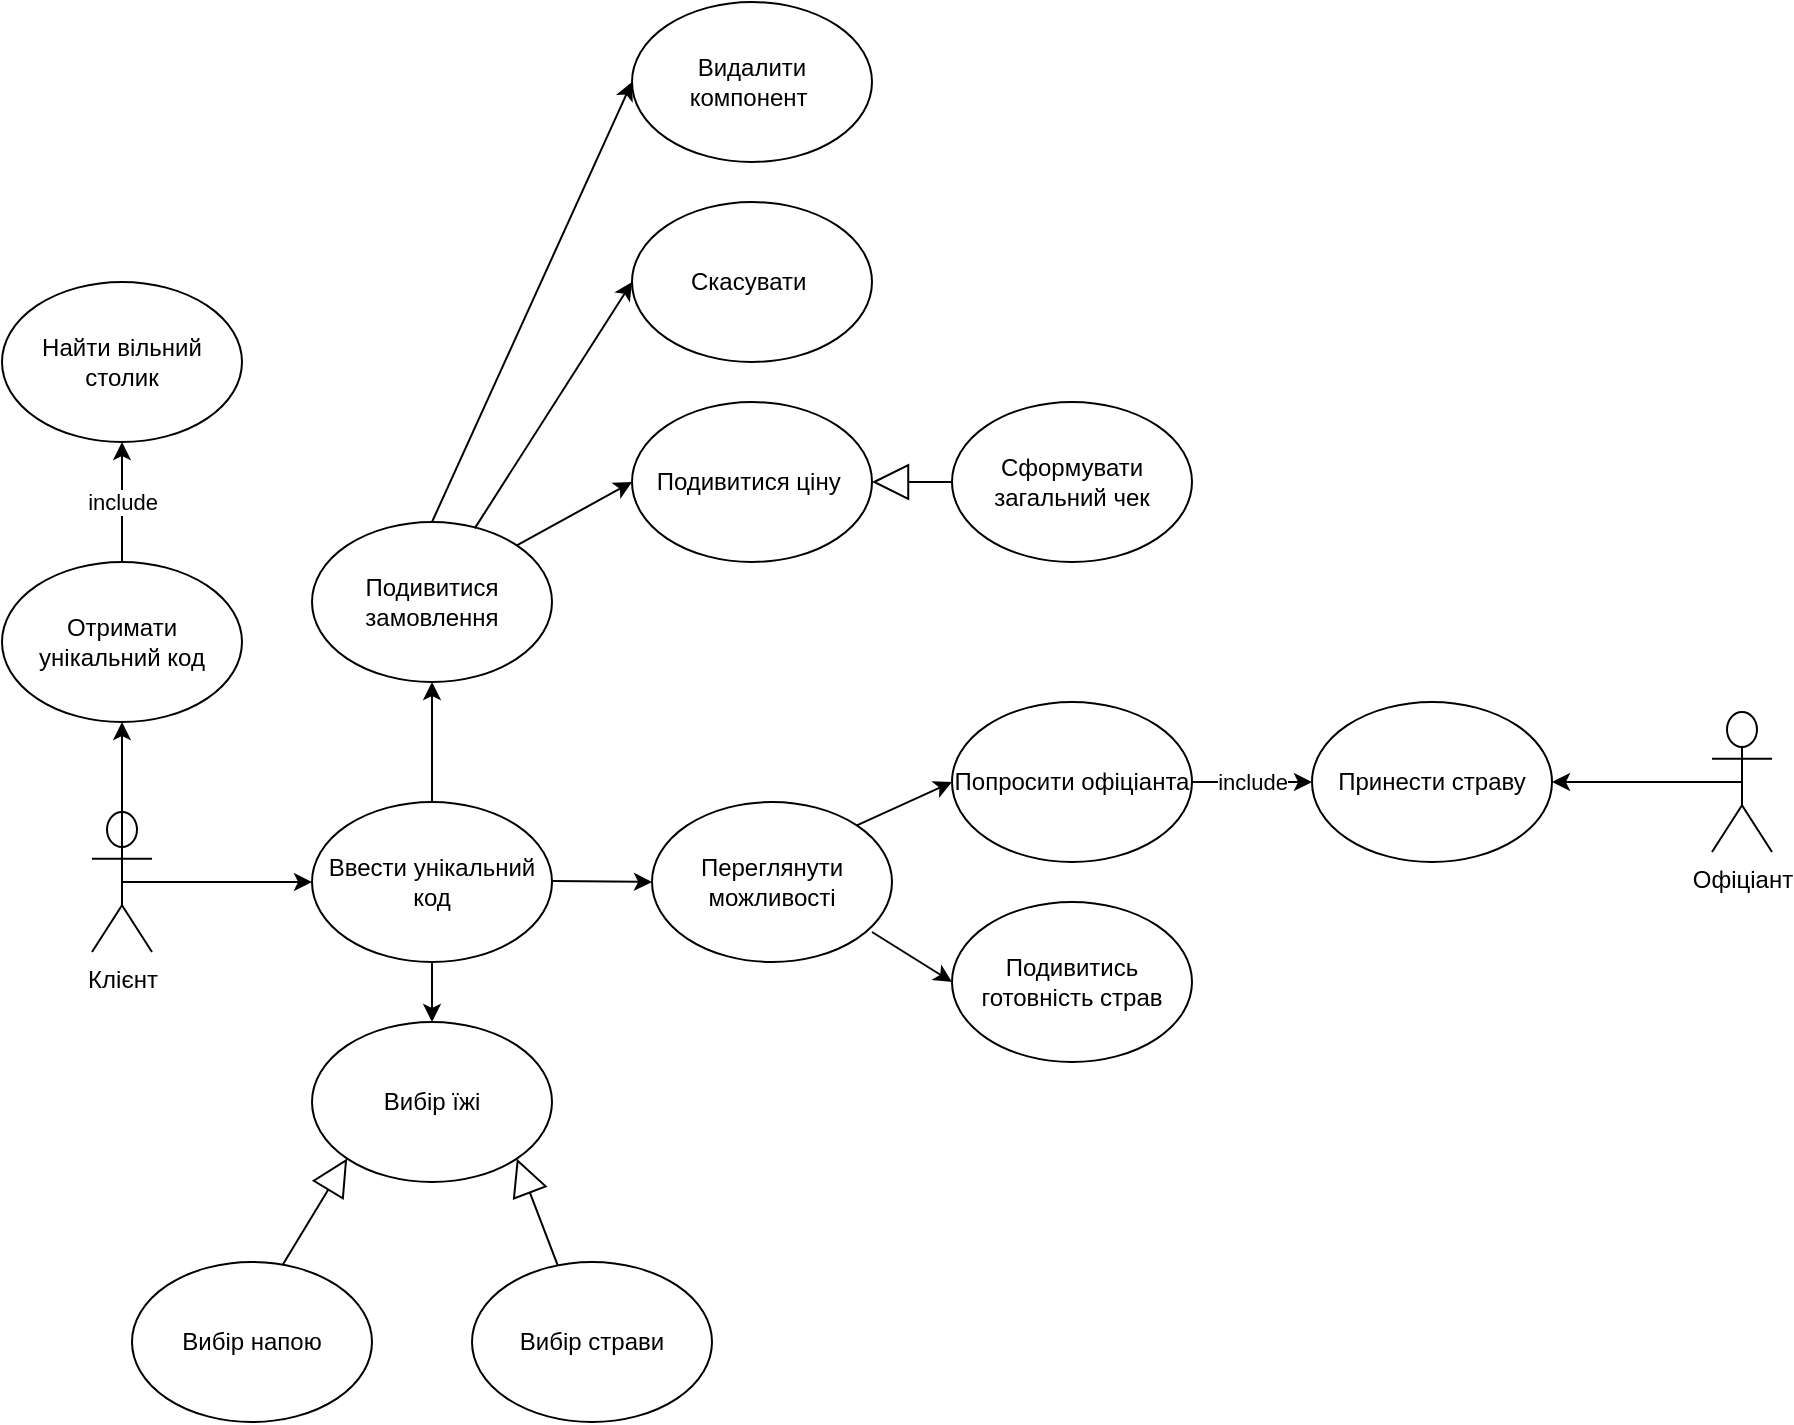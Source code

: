 <mxfile version="18.0.6" type="device" pages="7"><diagram id="DMMDpamM8O0kVx8VHikZ" name="Страница 1"><mxGraphModel dx="2105" dy="1818" grid="1" gridSize="10" guides="1" tooltips="1" connect="1" arrows="1" fold="1" page="1" pageScale="1" pageWidth="827" pageHeight="1169" math="0" shadow="0"><root><mxCell id="0"/><mxCell id="1" parent="0"/><mxCell id="ODmx12pgJPxn0T0RxfPB-1" value="Клієнт" style="shape=umlActor;verticalLabelPosition=bottom;verticalAlign=top;html=1;outlineConnect=0;" parent="1" vertex="1"><mxGeometry x="40" y="355" width="30" height="70" as="geometry"/></mxCell><mxCell id="ODmx12pgJPxn0T0RxfPB-2" value="" style="endArrow=classic;html=1;rounded=0;exitX=0.5;exitY=0.5;exitDx=0;exitDy=0;exitPerimeter=0;" parent="1" source="ODmx12pgJPxn0T0RxfPB-1" target="ODmx12pgJPxn0T0RxfPB-3" edge="1"><mxGeometry width="50" height="50" relative="1" as="geometry"><mxPoint x="390" y="360" as="sourcePoint"/><mxPoint x="180" y="220" as="targetPoint"/><Array as="points"/></mxGeometry></mxCell><mxCell id="ODmx12pgJPxn0T0RxfPB-3" value="Отримати унікальний код" style="ellipse;whiteSpace=wrap;html=1;" parent="1" vertex="1"><mxGeometry x="-5" y="230" width="120" height="80" as="geometry"/></mxCell><mxCell id="ODmx12pgJPxn0T0RxfPB-4" value="Ввести унікальний код" style="ellipse;whiteSpace=wrap;html=1;" parent="1" vertex="1"><mxGeometry x="150" y="350" width="120" height="80" as="geometry"/></mxCell><mxCell id="ODmx12pgJPxn0T0RxfPB-5" value="" style="endArrow=classic;html=1;rounded=0;exitX=0.5;exitY=0.5;exitDx=0;exitDy=0;exitPerimeter=0;" parent="1" source="ODmx12pgJPxn0T0RxfPB-1" target="ODmx12pgJPxn0T0RxfPB-4" edge="1"><mxGeometry width="50" height="50" relative="1" as="geometry"><mxPoint x="390" y="340" as="sourcePoint"/><mxPoint x="440" y="290" as="targetPoint"/></mxGeometry></mxCell><mxCell id="ODmx12pgJPxn0T0RxfPB-7" value="" style="endArrow=classic;html=1;rounded=0;exitX=0.5;exitY=0;exitDx=0;exitDy=0;entryX=0.5;entryY=1;entryDx=0;entryDy=0;" parent="1" source="ODmx12pgJPxn0T0RxfPB-3" target="ODmx12pgJPxn0T0RxfPB-23" edge="1"><mxGeometry relative="1" as="geometry"><mxPoint x="240" y="400" as="sourcePoint"/><mxPoint x="370" y="390" as="targetPoint"/></mxGeometry></mxCell><mxCell id="ODmx12pgJPxn0T0RxfPB-8" value="include" style="edgeLabel;resizable=0;html=1;align=center;verticalAlign=middle;" parent="ODmx12pgJPxn0T0RxfPB-7" connectable="0" vertex="1"><mxGeometry relative="1" as="geometry"/></mxCell><mxCell id="rFv7uqoDoPtw5DqR8P0R-1" value="" style="edgeStyle=orthogonalEdgeStyle;rounded=0;orthogonalLoop=1;jettySize=auto;html=1;exitX=0.5;exitY=1;exitDx=0;exitDy=0;entryX=0.5;entryY=0;entryDx=0;entryDy=0;" parent="1" source="ODmx12pgJPxn0T0RxfPB-4" target="ODmx12pgJPxn0T0RxfPB-10" edge="1"><mxGeometry relative="1" as="geometry"><mxPoint x="280" y="450" as="targetPoint"/></mxGeometry></mxCell><mxCell id="ODmx12pgJPxn0T0RxfPB-10" value="Вибір їжі" style="ellipse;whiteSpace=wrap;html=1;" parent="1" vertex="1"><mxGeometry x="150" y="460" width="120" height="80" as="geometry"/></mxCell><mxCell id="ODmx12pgJPxn0T0RxfPB-12" value="" style="endArrow=block;endSize=16;endFill=0;html=1;rounded=0;entryX=0;entryY=1;entryDx=0;entryDy=0;exitX=0.628;exitY=0.017;exitDx=0;exitDy=0;exitPerimeter=0;" parent="1" source="ODmx12pgJPxn0T0RxfPB-13" target="ODmx12pgJPxn0T0RxfPB-10" edge="1"><mxGeometry width="160" relative="1" as="geometry"><mxPoint x="120" y="590" as="sourcePoint"/><mxPoint x="200" y="570" as="targetPoint"/><Array as="points"/></mxGeometry></mxCell><mxCell id="ODmx12pgJPxn0T0RxfPB-13" value="Вибір напою" style="ellipse;whiteSpace=wrap;html=1;" parent="1" vertex="1"><mxGeometry x="60" y="580" width="120" height="80" as="geometry"/></mxCell><mxCell id="ODmx12pgJPxn0T0RxfPB-14" value="" style="endArrow=block;endSize=16;endFill=0;html=1;rounded=0;entryX=1;entryY=1;entryDx=0;entryDy=0;exitX=0.362;exitY=0.04;exitDx=0;exitDy=0;exitPerimeter=0;" parent="1" source="ODmx12pgJPxn0T0RxfPB-15" target="ODmx12pgJPxn0T0RxfPB-10" edge="1"><mxGeometry width="160" relative="1" as="geometry"><mxPoint x="290" y="600" as="sourcePoint"/><mxPoint x="186.718" y="543.282" as="targetPoint"/><Array as="points"/></mxGeometry></mxCell><mxCell id="ODmx12pgJPxn0T0RxfPB-15" value="Вибір страви" style="ellipse;whiteSpace=wrap;html=1;" parent="1" vertex="1"><mxGeometry x="230" y="580" width="120" height="80" as="geometry"/></mxCell><mxCell id="ODmx12pgJPxn0T0RxfPB-18" value="Подивитися замовлення" style="ellipse;whiteSpace=wrap;html=1;" parent="1" vertex="1"><mxGeometry x="150" y="210" width="120" height="80" as="geometry"/></mxCell><mxCell id="ODmx12pgJPxn0T0RxfPB-20" value="Видалити компонент&amp;nbsp;" style="ellipse;whiteSpace=wrap;html=1;" parent="1" vertex="1"><mxGeometry x="310" y="-50" width="120" height="80" as="geometry"/></mxCell><mxCell id="ODmx12pgJPxn0T0RxfPB-21" value="Скасувати&amp;nbsp;" style="ellipse;whiteSpace=wrap;html=1;" parent="1" vertex="1"><mxGeometry x="310" y="50" width="120" height="80" as="geometry"/></mxCell><mxCell id="ODmx12pgJPxn0T0RxfPB-22" value="Подивитися ціну&amp;nbsp;" style="ellipse;whiteSpace=wrap;html=1;" parent="1" vertex="1"><mxGeometry x="310" y="150" width="120" height="80" as="geometry"/></mxCell><mxCell id="ODmx12pgJPxn0T0RxfPB-23" value="Найти вільний столик" style="ellipse;whiteSpace=wrap;html=1;" parent="1" vertex="1"><mxGeometry x="-5" y="90" width="120" height="80" as="geometry"/></mxCell><mxCell id="ODmx12pgJPxn0T0RxfPB-28" value="Сформувати загальний чек" style="ellipse;whiteSpace=wrap;html=1;" parent="1" vertex="1"><mxGeometry x="470" y="150" width="120" height="80" as="geometry"/></mxCell><mxCell id="ODmx12pgJPxn0T0RxfPB-30" value="" style="endArrow=block;endSize=16;endFill=0;html=1;rounded=0;entryX=1;entryY=0.5;entryDx=0;entryDy=0;exitX=0;exitY=0.5;exitDx=0;exitDy=0;" parent="1" source="ODmx12pgJPxn0T0RxfPB-28" target="ODmx12pgJPxn0T0RxfPB-22" edge="1"><mxGeometry width="160" relative="1" as="geometry"><mxPoint x="450" y="110" as="sourcePoint"/><mxPoint x="450" y="180" as="targetPoint"/><Array as="points"/></mxGeometry></mxCell><mxCell id="ODmx12pgJPxn0T0RxfPB-33" value="Подивитись готовність страв" style="ellipse;whiteSpace=wrap;html=1;" parent="1" vertex="1"><mxGeometry x="470" y="400" width="120" height="80" as="geometry"/></mxCell><mxCell id="rFv7uqoDoPtw5DqR8P0R-3" value="" style="endArrow=classic;html=1;rounded=0;entryX=0.5;entryY=1;entryDx=0;entryDy=0;" parent="1" source="ODmx12pgJPxn0T0RxfPB-4" target="ODmx12pgJPxn0T0RxfPB-18" edge="1"><mxGeometry width="50" height="50" relative="1" as="geometry"><mxPoint x="75" y="410" as="sourcePoint"/><mxPoint x="170" y="410" as="targetPoint"/></mxGeometry></mxCell><mxCell id="rFv7uqoDoPtw5DqR8P0R-7" value="Переглянути можливості" style="ellipse;whiteSpace=wrap;html=1;" parent="1" vertex="1"><mxGeometry x="320" y="350" width="120" height="80" as="geometry"/></mxCell><mxCell id="rFv7uqoDoPtw5DqR8P0R-11" value="" style="endArrow=classic;html=1;rounded=0;exitX=0.5;exitY=0.5;exitDx=0;exitDy=0;exitPerimeter=0;" parent="1" edge="1"><mxGeometry width="50" height="50" relative="1" as="geometry"><mxPoint x="270" y="389.5" as="sourcePoint"/><mxPoint x="320" y="390" as="targetPoint"/></mxGeometry></mxCell><mxCell id="rFv7uqoDoPtw5DqR8P0R-12" value="" style="endArrow=classic;html=1;rounded=0;entryX=0;entryY=0.5;entryDx=0;entryDy=0;" parent="1" target="ODmx12pgJPxn0T0RxfPB-33" edge="1"><mxGeometry width="50" height="50" relative="1" as="geometry"><mxPoint x="430" y="415" as="sourcePoint"/><mxPoint x="480" y="365" as="targetPoint"/></mxGeometry></mxCell><mxCell id="rFv7uqoDoPtw5DqR8P0R-13" value="" style="endArrow=classic;html=1;rounded=0;exitX=1;exitY=0;exitDx=0;exitDy=0;entryX=0;entryY=0.5;entryDx=0;entryDy=0;" parent="1" source="rFv7uqoDoPtw5DqR8P0R-7" target="rFv7uqoDoPtw5DqR8P0R-14" edge="1"><mxGeometry width="50" height="50" relative="1" as="geometry"><mxPoint x="430" y="360" as="sourcePoint"/><mxPoint x="520" y="320" as="targetPoint"/></mxGeometry></mxCell><mxCell id="rFv7uqoDoPtw5DqR8P0R-14" value="Попросити офіціанта" style="ellipse;whiteSpace=wrap;html=1;" parent="1" vertex="1"><mxGeometry x="470" y="300" width="120" height="80" as="geometry"/></mxCell><mxCell id="rFv7uqoDoPtw5DqR8P0R-15" value="" style="endArrow=classic;html=1;rounded=0;exitX=0.5;exitY=0;exitDx=0;exitDy=0;entryX=0;entryY=0.5;entryDx=0;entryDy=0;" parent="1" target="rFv7uqoDoPtw5DqR8P0R-17" edge="1"><mxGeometry relative="1" as="geometry"><mxPoint x="590" y="340" as="sourcePoint"/><mxPoint x="680" y="340" as="targetPoint"/></mxGeometry></mxCell><mxCell id="rFv7uqoDoPtw5DqR8P0R-16" value="include" style="edgeLabel;resizable=0;html=1;align=center;verticalAlign=middle;" parent="rFv7uqoDoPtw5DqR8P0R-15" connectable="0" vertex="1"><mxGeometry relative="1" as="geometry"/></mxCell><mxCell id="rFv7uqoDoPtw5DqR8P0R-17" value="Принести страву" style="ellipse;whiteSpace=wrap;html=1;" parent="1" vertex="1"><mxGeometry x="650" y="300" width="120" height="80" as="geometry"/></mxCell><mxCell id="rFv7uqoDoPtw5DqR8P0R-18" value="Офіціант" style="shape=umlActor;verticalLabelPosition=bottom;verticalAlign=top;html=1;outlineConnect=0;" parent="1" vertex="1"><mxGeometry x="850" y="305" width="30" height="70" as="geometry"/></mxCell><mxCell id="rFv7uqoDoPtw5DqR8P0R-19" value="" style="endArrow=classic;html=1;rounded=0;exitX=0.5;exitY=0.5;exitDx=0;exitDy=0;exitPerimeter=0;" parent="1" source="rFv7uqoDoPtw5DqR8P0R-18" edge="1"><mxGeometry width="50" height="50" relative="1" as="geometry"><mxPoint x="480" y="390" as="sourcePoint"/><mxPoint x="770" y="340" as="targetPoint"/></mxGeometry></mxCell><mxCell id="rFv7uqoDoPtw5DqR8P0R-20" value="" style="endArrow=classic;html=1;rounded=0;entryX=0;entryY=0.5;entryDx=0;entryDy=0;exitX=1;exitY=0;exitDx=0;exitDy=0;" parent="1" source="ODmx12pgJPxn0T0RxfPB-18" target="ODmx12pgJPxn0T0RxfPB-22" edge="1"><mxGeometry width="50" height="50" relative="1" as="geometry"><mxPoint x="210" y="210" as="sourcePoint"/><mxPoint x="260" y="160" as="targetPoint"/><Array as="points"/></mxGeometry></mxCell><mxCell id="rFv7uqoDoPtw5DqR8P0R-21" value="" style="endArrow=classic;html=1;rounded=0;entryX=0;entryY=0.5;entryDx=0;entryDy=0;exitX=0.678;exitY=0.04;exitDx=0;exitDy=0;exitPerimeter=0;" parent="1" source="ODmx12pgJPxn0T0RxfPB-18" target="ODmx12pgJPxn0T0RxfPB-21" edge="1"><mxGeometry width="50" height="50" relative="1" as="geometry"><mxPoint x="203" y="210" as="sourcePoint"/><mxPoint x="320" y="200" as="targetPoint"/><Array as="points"/></mxGeometry></mxCell><mxCell id="rFv7uqoDoPtw5DqR8P0R-22" value="" style="endArrow=classic;html=1;rounded=0;entryX=0;entryY=0.5;entryDx=0;entryDy=0;exitX=0.5;exitY=0;exitDx=0;exitDy=0;" parent="1" source="ODmx12pgJPxn0T0RxfPB-18" target="ODmx12pgJPxn0T0RxfPB-20" edge="1"><mxGeometry width="50" height="50" relative="1" as="geometry"><mxPoint x="190" y="210" as="sourcePoint"/><mxPoint x="297.0" y="90.0" as="targetPoint"/><Array as="points"/></mxGeometry></mxCell></root></mxGraphModel></diagram><diagram id="zgfc1VCUMwqdZehs9xA5" name="Страница 2"><mxGraphModel dx="1687" dy="811" grid="1" gridSize="10" guides="1" tooltips="1" connect="1" arrows="1" fold="1" page="1" pageScale="1" pageWidth="827" pageHeight="1169" math="0" shadow="0"><root><mxCell id="0"/><mxCell id="1" parent="0"/><mxCell id="WK8ZU-4ytno7GiEipCMU-1" value="Клієнт" style="swimlane;fontStyle=1;align=center;verticalAlign=top;childLayout=stackLayout;horizontal=1;startSize=26;horizontalStack=0;resizeParent=1;resizeParentMax=0;resizeLast=0;collapsible=1;marginBottom=0;" parent="1" vertex="1"><mxGeometry x="-140" y="249" width="230" height="128" as="geometry"/></mxCell><mxCell id="WK8ZU-4ytno7GiEipCMU-2" value=":Ім'я&#10;:Код:Код" style="text;strokeColor=none;fillColor=none;align=left;verticalAlign=top;spacingLeft=4;spacingRight=4;overflow=hidden;rotatable=0;points=[[0,0.5],[1,0.5]];portConstraint=eastwest;" parent="WK8ZU-4ytno7GiEipCMU-1" vertex="1"><mxGeometry y="26" width="230" height="34" as="geometry"/></mxCell><mxCell id="WK8ZU-4ytno7GiEipCMU-31" value="" style="line;strokeWidth=1;fillColor=none;align=left;verticalAlign=middle;spacingTop=-1;spacingLeft=3;spacingRight=3;rotatable=0;labelPosition=right;points=[];portConstraint=eastwest;" parent="WK8ZU-4ytno7GiEipCMU-1" vertex="1"><mxGeometry y="60" width="230" height="8" as="geometry"/></mxCell><mxCell id="WK8ZU-4ytno7GiEipCMU-30" value="&lt;div&gt;&lt;span&gt;Прийти&lt;/span&gt;&lt;/div&gt;&lt;div&gt;&lt;span&gt;Зробити заказ&lt;/span&gt;&lt;/div&gt;&lt;div&gt;Отримати код&lt;/div&gt;&lt;div&gt;&lt;span&gt;Залишити відгук&lt;/span&gt;&lt;/div&gt;" style="text;html=1;align=left;verticalAlign=middle;resizable=0;points=[];autosize=1;strokeColor=none;fillColor=none;" parent="WK8ZU-4ytno7GiEipCMU-1" vertex="1"><mxGeometry y="68" width="230" height="60" as="geometry"/></mxCell><mxCell id="WK8ZU-4ytno7GiEipCMU-5" value="" style="endArrow=none;html=1;edgeStyle=orthogonalEdgeStyle;rounded=0;" parent="1" edge="1"><mxGeometry relative="1" as="geometry"><mxPoint x="90" y="300" as="sourcePoint"/><mxPoint x="300" y="300" as="targetPoint"/><Array as="points"><mxPoint x="90" y="300"/></Array></mxGeometry></mxCell><mxCell id="WK8ZU-4ytno7GiEipCMU-6" value="parent" style="edgeLabel;resizable=0;html=1;align=left;verticalAlign=bottom;" parent="WK8ZU-4ytno7GiEipCMU-5" connectable="0" vertex="1"><mxGeometry x="-1" relative="1" as="geometry"/></mxCell><mxCell id="WK8ZU-4ytno7GiEipCMU-7" value="child" style="edgeLabel;resizable=0;html=1;align=right;verticalAlign=bottom;" parent="WK8ZU-4ytno7GiEipCMU-5" connectable="0" vertex="1"><mxGeometry x="1" relative="1" as="geometry"/></mxCell><mxCell id="bB45WoB0giGZlU-BM9DX-1" value="ЗА НАЯВНОСТІ КОДУ" style="edgeLabel;html=1;align=center;verticalAlign=middle;resizable=0;points=[];" parent="WK8ZU-4ytno7GiEipCMU-5" vertex="1" connectable="0"><mxGeometry x="-0.128" y="-1" relative="1" as="geometry"><mxPoint as="offset"/></mxGeometry></mxCell><mxCell id="WK8ZU-4ytno7GiEipCMU-13" value="Заказ" style="swimlane;fontStyle=1;align=center;verticalAlign=top;childLayout=stackLayout;horizontal=1;startSize=26;horizontalStack=0;resizeParent=1;resizeParentMax=0;resizeLast=0;collapsible=1;marginBottom=0;" parent="1" vertex="1"><mxGeometry x="300" y="249" width="180" height="150" as="geometry"/></mxCell><mxCell id="WK8ZU-4ytno7GiEipCMU-14" value=":Дата отримання&#10;:Номер&#10;:Ціна&#10;:Проплачення" style="text;strokeColor=none;fillColor=none;align=left;verticalAlign=top;spacingLeft=4;spacingRight=4;overflow=hidden;rotatable=0;points=[[0,0.5],[1,0.5]];portConstraint=eastwest;" parent="WK8ZU-4ytno7GiEipCMU-13" vertex="1"><mxGeometry y="26" width="180" height="64" as="geometry"/></mxCell><mxCell id="WK8ZU-4ytno7GiEipCMU-15" value="" style="line;strokeWidth=1;fillColor=none;align=left;verticalAlign=middle;spacingTop=-1;spacingLeft=3;spacingRight=3;rotatable=0;labelPosition=right;points=[];portConstraint=eastwest;" parent="WK8ZU-4ytno7GiEipCMU-13" vertex="1"><mxGeometry y="90" width="180" height="8" as="geometry"/></mxCell><mxCell id="WK8ZU-4ytno7GiEipCMU-16" value="Видалити&#10;Змінити&#10;Відправити" style="text;strokeColor=none;fillColor=none;align=left;verticalAlign=top;spacingLeft=4;spacingRight=4;overflow=hidden;rotatable=0;points=[[0,0.5],[1,0.5]];portConstraint=eastwest;" parent="WK8ZU-4ytno7GiEipCMU-13" vertex="1"><mxGeometry y="98" width="180" height="52" as="geometry"/></mxCell><mxCell id="WK8ZU-4ytno7GiEipCMU-19" value="Асоціація" style="text;html=1;align=center;verticalAlign=middle;resizable=0;points=[];autosize=1;strokeColor=none;fillColor=none;" parent="1" vertex="1"><mxGeometry x="160" y="240" width="70" height="20" as="geometry"/></mxCell><mxCell id="WK8ZU-4ytno7GiEipCMU-20" value="Готовність страв" style="swimlane;fontStyle=1;align=center;verticalAlign=top;childLayout=stackLayout;horizontal=1;startSize=26;horizontalStack=0;resizeParent=1;resizeParentMax=0;resizeLast=0;collapsible=1;marginBottom=0;" parent="1" vertex="1"><mxGeometry x="300" y="600" width="160" height="88" as="geometry"/></mxCell><mxCell id="WK8ZU-4ytno7GiEipCMU-21" value=":Номер&#10;:Час" style="text;strokeColor=none;fillColor=none;align=left;verticalAlign=top;spacingLeft=4;spacingRight=4;overflow=hidden;rotatable=0;points=[[0,0.5],[1,0.5]];portConstraint=eastwest;" parent="WK8ZU-4ytno7GiEipCMU-20" vertex="1"><mxGeometry y="26" width="160" height="54" as="geometry"/></mxCell><mxCell id="WK8ZU-4ytno7GiEipCMU-22" value="" style="line;strokeWidth=1;fillColor=none;align=left;verticalAlign=middle;spacingTop=-1;spacingLeft=3;spacingRight=3;rotatable=0;labelPosition=right;points=[];portConstraint=eastwest;" parent="WK8ZU-4ytno7GiEipCMU-20" vertex="1"><mxGeometry y="80" width="160" height="8" as="geometry"/></mxCell><mxCell id="WK8ZU-4ytno7GiEipCMU-23" value="1" style="endArrow=open;html=1;endSize=12;startArrow=diamondThin;startSize=14;startFill=0;edgeStyle=orthogonalEdgeStyle;align=left;verticalAlign=bottom;rounded=0;entryX=0.5;entryY=0;entryDx=0;entryDy=0;" parent="1" target="WK8ZU-4ytno7GiEipCMU-26" edge="1"><mxGeometry x="-1" y="3" relative="1" as="geometry"><mxPoint x="380" y="400" as="sourcePoint"/><mxPoint x="540" y="390" as="targetPoint"/></mxGeometry></mxCell><mxCell id="WK8ZU-4ytno7GiEipCMU-24" value="Асоціація&lt;br&gt;(Агрегація)" style="text;html=1;align=center;verticalAlign=middle;resizable=0;points=[];autosize=1;strokeColor=none;fillColor=none;" parent="1" vertex="1"><mxGeometry x="390" y="420" width="80" height="30" as="geometry"/></mxCell><mxCell id="WK8ZU-4ytno7GiEipCMU-25" value="Залежність" style="endArrow=open;endSize=12;dashed=1;html=1;rounded=0;exitX=0.5;exitY=1;exitDx=0;exitDy=0;entryX=0.5;entryY=0;entryDx=0;entryDy=0;" parent="1" source="WK8ZU-4ytno7GiEipCMU-26" target="WK8ZU-4ytno7GiEipCMU-20" edge="1"><mxGeometry width="160" relative="1" as="geometry"><mxPoint x="310" y="530" as="sourcePoint"/><mxPoint x="230" y="630" as="targetPoint"/><Array as="points"/></mxGeometry></mxCell><mxCell id="WK8ZU-4ytno7GiEipCMU-26" value="Товар" style="swimlane;fontStyle=1;align=center;verticalAlign=top;childLayout=stackLayout;horizontal=1;startSize=26;horizontalStack=0;resizeParent=1;resizeParentMax=0;resizeLast=0;collapsible=1;marginBottom=0;" parent="1" vertex="1"><mxGeometry x="300" y="470" width="160" height="78" as="geometry"/></mxCell><mxCell id="WK8ZU-4ytno7GiEipCMU-27" value=":Страва&#10;:Напій" style="text;strokeColor=none;fillColor=none;align=left;verticalAlign=top;spacingLeft=4;spacingRight=4;overflow=hidden;rotatable=0;points=[[0,0.5],[1,0.5]];portConstraint=eastwest;" parent="WK8ZU-4ytno7GiEipCMU-26" vertex="1"><mxGeometry y="26" width="160" height="44" as="geometry"/></mxCell><mxCell id="WK8ZU-4ytno7GiEipCMU-28" value="" style="line;strokeWidth=1;fillColor=none;align=left;verticalAlign=middle;spacingTop=-1;spacingLeft=3;spacingRight=3;rotatable=0;labelPosition=right;points=[];portConstraint=eastwest;" parent="WK8ZU-4ytno7GiEipCMU-26" vertex="1"><mxGeometry y="70" width="160" height="8" as="geometry"/></mxCell><mxCell id="WK8ZU-4ytno7GiEipCMU-34" value="Офіціант" style="swimlane;fontStyle=1;align=center;verticalAlign=top;childLayout=stackLayout;horizontal=1;startSize=26;horizontalStack=0;resizeParent=1;resizeParentMax=0;resizeLast=0;collapsible=1;marginBottom=0;" parent="1" vertex="1"><mxGeometry x="620" y="49" width="180" height="108" as="geometry"/></mxCell><mxCell id="WK8ZU-4ytno7GiEipCMU-35" value=":Ім'я" style="text;strokeColor=none;fillColor=none;align=left;verticalAlign=top;spacingLeft=4;spacingRight=4;overflow=hidden;rotatable=0;points=[[0,0.5],[1,0.5]];portConstraint=eastwest;" parent="WK8ZU-4ytno7GiEipCMU-34" vertex="1"><mxGeometry y="26" width="180" height="24" as="geometry"/></mxCell><mxCell id="WK8ZU-4ytno7GiEipCMU-36" value="" style="line;strokeWidth=1;fillColor=none;align=left;verticalAlign=middle;spacingTop=-1;spacingLeft=3;spacingRight=3;rotatable=0;labelPosition=right;points=[];portConstraint=eastwest;" parent="WK8ZU-4ytno7GiEipCMU-34" vertex="1"><mxGeometry y="50" width="180" height="8" as="geometry"/></mxCell><mxCell id="WK8ZU-4ytno7GiEipCMU-37" value="Прийняти заказ&#10;Подати страви&#10;Принести рахунок" style="text;strokeColor=none;fillColor=none;align=left;verticalAlign=top;spacingLeft=4;spacingRight=4;overflow=hidden;rotatable=0;points=[[0,0.5],[1,0.5]];portConstraint=eastwest;" parent="WK8ZU-4ytno7GiEipCMU-34" vertex="1"><mxGeometry y="58" width="180" height="50" as="geometry"/></mxCell><mxCell id="WK8ZU-4ytno7GiEipCMU-39" value="Виконується" style="text;html=1;align=center;verticalAlign=middle;resizable=0;points=[];autosize=1;strokeColor=none;fillColor=none;" parent="1" vertex="1"><mxGeometry x="540" y="110" width="90" height="20" as="geometry"/></mxCell><mxCell id="WK8ZU-4ytno7GiEipCMU-40" value="" style="html=1;verticalAlign=bottom;endArrow=block;rounded=0;entryX=0.002;entryY=0.153;entryDx=0;entryDy=0;entryPerimeter=0;exitX=1.002;exitY=1.016;exitDx=0;exitDy=0;exitPerimeter=0;" parent="1" source="WK8ZU-4ytno7GiEipCMU-14" target="WK8ZU-4ytno7GiEipCMU-41" edge="1"><mxGeometry width="80" relative="1" as="geometry"><mxPoint x="475" y="73.5" as="sourcePoint"/><mxPoint x="540" y="74" as="targetPoint"/></mxGeometry></mxCell><mxCell id="WK8ZU-4ytno7GiEipCMU-41" value="Рахунок" style="swimlane;fontStyle=1;align=center;verticalAlign=top;childLayout=stackLayout;horizontal=1;startSize=26;horizontalStack=0;resizeParent=1;resizeParentMax=0;resizeLast=0;collapsible=1;marginBottom=0;" parent="1" vertex="1"><mxGeometry x="620" y="249" width="180" height="128" as="geometry"/></mxCell><mxCell id="WK8ZU-4ytno7GiEipCMU-42" value="Номер&#10;Дата" style="text;strokeColor=none;fillColor=none;align=left;verticalAlign=top;spacingLeft=4;spacingRight=4;overflow=hidden;rotatable=0;points=[[0,0.5],[1,0.5]];portConstraint=eastwest;" parent="WK8ZU-4ytno7GiEipCMU-41" vertex="1"><mxGeometry y="26" width="180" height="44" as="geometry"/></mxCell><mxCell id="WK8ZU-4ytno7GiEipCMU-43" value="" style="line;strokeWidth=1;fillColor=none;align=left;verticalAlign=middle;spacingTop=-1;spacingLeft=3;spacingRight=3;rotatable=0;labelPosition=right;points=[];portConstraint=eastwest;" parent="WK8ZU-4ytno7GiEipCMU-41" vertex="1"><mxGeometry y="70" width="180" height="8" as="geometry"/></mxCell><mxCell id="WK8ZU-4ytno7GiEipCMU-44" value="Інформування клієнта" style="text;strokeColor=none;fillColor=none;align=left;verticalAlign=top;spacingLeft=4;spacingRight=4;overflow=hidden;rotatable=0;points=[[0,0.5],[1,0.5]];portConstraint=eastwest;" parent="WK8ZU-4ytno7GiEipCMU-41" vertex="1"><mxGeometry y="78" width="180" height="50" as="geometry"/></mxCell><mxCell id="G5Sn4IIcM9xRBJfYIJiE-1" value="Унікальний Код" style="swimlane;fontStyle=1;align=center;verticalAlign=top;childLayout=stackLayout;horizontal=1;startSize=26;horizontalStack=0;resizeParent=1;resizeParentMax=0;resizeLast=0;collapsible=1;marginBottom=0;" parent="1" vertex="1"><mxGeometry x="-115" y="500" width="230" height="98" as="geometry"/></mxCell><mxCell id="G5Sn4IIcM9xRBJfYIJiE-2" value=":Номер" style="text;strokeColor=none;fillColor=none;align=left;verticalAlign=top;spacingLeft=4;spacingRight=4;overflow=hidden;rotatable=0;points=[[0,0.5],[1,0.5]];portConstraint=eastwest;" parent="G5Sn4IIcM9xRBJfYIJiE-1" vertex="1"><mxGeometry y="26" width="230" height="34" as="geometry"/></mxCell><mxCell id="G5Sn4IIcM9xRBJfYIJiE-3" value="" style="line;strokeWidth=1;fillColor=none;align=left;verticalAlign=middle;spacingTop=-1;spacingLeft=3;spacingRight=3;rotatable=0;labelPosition=right;points=[];portConstraint=eastwest;" parent="G5Sn4IIcM9xRBJfYIJiE-1" vertex="1"><mxGeometry y="60" width="230" height="8" as="geometry"/></mxCell><mxCell id="G5Sn4IIcM9xRBJfYIJiE-4" value="Дозвіл до унікальних можливостей&lt;br&gt;Надання коду&lt;br&gt;" style="text;html=1;align=left;verticalAlign=middle;resizable=0;points=[];autosize=1;strokeColor=none;fillColor=none;" parent="G5Sn4IIcM9xRBJfYIJiE-1" vertex="1"><mxGeometry y="68" width="230" height="30" as="geometry"/></mxCell><mxCell id="G5Sn4IIcM9xRBJfYIJiE-5" value="" style="endArrow=block;endFill=1;html=1;edgeStyle=orthogonalEdgeStyle;align=left;verticalAlign=top;rounded=0;exitX=0.473;exitY=1.008;exitDx=0;exitDy=0;exitPerimeter=0;entryX=0.539;entryY=-0.027;entryDx=0;entryDy=0;entryPerimeter=0;" parent="1" source="WK8ZU-4ytno7GiEipCMU-30" target="G5Sn4IIcM9xRBJfYIJiE-1" edge="1"><mxGeometry x="-1" relative="1" as="geometry"><mxPoint x="50" y="584.6" as="sourcePoint"/><mxPoint x="110" y="460" as="targetPoint"/><Array as="points"><mxPoint x="-31" y="477"/></Array></mxGeometry></mxCell><mxCell id="G5Sn4IIcM9xRBJfYIJiE-6" value="1" style="edgeLabel;resizable=0;html=1;align=left;verticalAlign=bottom;" parent="G5Sn4IIcM9xRBJfYIJiE-5" connectable="0" vertex="1"><mxGeometry x="-1" relative="1" as="geometry"/></mxCell><mxCell id="G5Sn4IIcM9xRBJfYIJiE-7" value="Запрошується" style="text;html=1;align=center;verticalAlign=middle;resizable=0;points=[];autosize=1;strokeColor=none;fillColor=none;" parent="1" vertex="1"><mxGeometry x="-25" y="388" width="100" height="20" as="geometry"/></mxCell><mxCell id="G5Sn4IIcM9xRBJfYIJiE-8" value="Виконується" style="text;html=1;align=center;verticalAlign=middle;resizable=0;points=[];autosize=1;strokeColor=none;fillColor=none;" parent="1" vertex="1"><mxGeometry x="10" y="460" width="90" height="20" as="geometry"/></mxCell><mxCell id="eQlI5GYxc0ZE4-2UbuEp-3" value="" style="html=1;verticalAlign=bottom;endArrow=block;rounded=0;exitX=0.442;exitY=-0.025;exitDx=0;exitDy=0;entryX=0.437;entryY=1.042;entryDx=0;entryDy=0;entryPerimeter=0;exitPerimeter=0;" parent="1" source="WK8ZU-4ytno7GiEipCMU-13" target="eQlI5GYxc0ZE4-2UbuEp-7" edge="1"><mxGeometry width="80" relative="1" as="geometry"><mxPoint x="135" y="190" as="sourcePoint"/><mxPoint x="290" y="100" as="targetPoint"/></mxGeometry></mxCell><mxCell id="eQlI5GYxc0ZE4-2UbuEp-4" value="Спеціальні можливості" style="swimlane;fontStyle=1;align=center;verticalAlign=top;childLayout=stackLayout;horizontal=1;startSize=26;horizontalStack=0;resizeParent=1;resizeParentMax=0;resizeLast=0;collapsible=1;marginBottom=0;" parent="1" vertex="1"><mxGeometry x="300" y="71" width="180" height="86" as="geometry"/></mxCell><mxCell id="eQlI5GYxc0ZE4-2UbuEp-6" value="" style="line;strokeWidth=1;fillColor=none;align=left;verticalAlign=middle;spacingTop=-1;spacingLeft=3;spacingRight=3;rotatable=0;labelPosition=right;points=[];portConstraint=eastwest;" parent="eQlI5GYxc0ZE4-2UbuEp-4" vertex="1"><mxGeometry y="26" width="180" height="8" as="geometry"/></mxCell><mxCell id="eQlI5GYxc0ZE4-2UbuEp-7" value="Переглянути готовність&#10;Запросити офіціанта" style="text;strokeColor=none;fillColor=none;align=left;verticalAlign=top;spacingLeft=4;spacingRight=4;overflow=hidden;rotatable=0;points=[[0,0.5],[1,0.5]];portConstraint=eastwest;" parent="eQlI5GYxc0ZE4-2UbuEp-4" vertex="1"><mxGeometry y="34" width="180" height="52" as="geometry"/></mxCell><mxCell id="WK8ZU-4ytno7GiEipCMU-38" value="Запрошується" style="text;html=1;align=center;verticalAlign=middle;resizable=0;points=[];autosize=1;strokeColor=none;fillColor=none;" parent="1" vertex="1"><mxGeometry x="470" y="80" width="100" height="20" as="geometry"/></mxCell><mxCell id="J6igeRSuftQO0vTeiQhi-1" value="include" style="html=1;verticalAlign=bottom;endArrow=block;rounded=0;exitX=0.456;exitY=1.035;exitDx=0;exitDy=0;exitPerimeter=0;" parent="1" source="G5Sn4IIcM9xRBJfYIJiE-4" edge="1"><mxGeometry width="80" relative="1" as="geometry"><mxPoint x="-10" y="618" as="sourcePoint"/><mxPoint x="-10" y="668" as="targetPoint"/></mxGeometry></mxCell><mxCell id="IOvQ4qShWvoqq3oul14h-1" value="" style="endArrow=block;endSize=16;endFill=0;html=1;rounded=0;" parent="1" edge="1"><mxGeometry width="160" relative="1" as="geometry"><mxPoint x="570" y="480" as="sourcePoint"/><mxPoint x="460" y="500" as="targetPoint"/><Array as="points"><mxPoint x="530" y="490"/></Array></mxGeometry></mxCell><mxCell id="IOvQ4qShWvoqq3oul14h-2" value="" style="endArrow=block;endSize=16;endFill=0;html=1;rounded=0;entryX=1.019;entryY=0.255;entryDx=0;entryDy=0;entryPerimeter=0;" parent="1" edge="1"><mxGeometry width="160" relative="1" as="geometry"><mxPoint x="567" y="542.78" as="sourcePoint"/><mxPoint x="460.0" y="530" as="targetPoint"/></mxGeometry></mxCell><mxCell id="UZmxFAutc48im0MfEtpX-1" value="" style="html=1;verticalAlign=bottom;endArrow=block;rounded=0;entryX=0.013;entryY=0.529;entryDx=0;entryDy=0;entryPerimeter=0;exitX=1.002;exitY=1.016;exitDx=0;exitDy=0;exitPerimeter=0;" parent="1" target="WK8ZU-4ytno7GiEipCMU-36" edge="1"><mxGeometry width="80" relative="1" as="geometry"><mxPoint x="480.0" y="101.444" as="sourcePoint"/><mxPoint x="620.0" y="30.004" as="targetPoint"/></mxGeometry></mxCell><mxCell id="UZmxFAutc48im0MfEtpX-6" value="Страва" style="swimlane;fontStyle=1;align=center;verticalAlign=top;childLayout=stackLayout;horizontal=1;startSize=26;horizontalStack=0;resizeParent=1;resizeParentMax=0;resizeLast=0;collapsible=1;marginBottom=0;" parent="1" vertex="1"><mxGeometry x="570" y="440" width="160" height="60" as="geometry"/></mxCell><mxCell id="UZmxFAutc48im0MfEtpX-7" value=":Назва&#10;:Вид" style="text;strokeColor=none;fillColor=none;align=left;verticalAlign=top;spacingLeft=4;spacingRight=4;overflow=hidden;rotatable=0;points=[[0,0.5],[1,0.5]];portConstraint=eastwest;" parent="UZmxFAutc48im0MfEtpX-6" vertex="1"><mxGeometry y="26" width="160" height="26" as="geometry"/></mxCell><mxCell id="UZmxFAutc48im0MfEtpX-8" value="" style="line;strokeWidth=1;fillColor=none;align=left;verticalAlign=middle;spacingTop=-1;spacingLeft=3;spacingRight=3;rotatable=0;labelPosition=right;points=[];portConstraint=eastwest;" parent="UZmxFAutc48im0MfEtpX-6" vertex="1"><mxGeometry y="52" width="160" height="8" as="geometry"/></mxCell><mxCell id="UZmxFAutc48im0MfEtpX-10" value="Напій" style="swimlane;fontStyle=1;align=center;verticalAlign=top;childLayout=stackLayout;horizontal=1;startSize=26;horizontalStack=0;resizeParent=1;resizeParentMax=0;resizeLast=0;collapsible=1;marginBottom=0;" parent="1" vertex="1"><mxGeometry x="570" y="519" width="160" height="60" as="geometry"/></mxCell><mxCell id="UZmxFAutc48im0MfEtpX-11" value=":Назва&#10;" style="text;strokeColor=none;fillColor=none;align=left;verticalAlign=top;spacingLeft=4;spacingRight=4;overflow=hidden;rotatable=0;points=[[0,0.5],[1,0.5]];portConstraint=eastwest;" parent="UZmxFAutc48im0MfEtpX-10" vertex="1"><mxGeometry y="26" width="160" height="26" as="geometry"/></mxCell><mxCell id="UZmxFAutc48im0MfEtpX-12" value="" style="line;strokeWidth=1;fillColor=none;align=left;verticalAlign=middle;spacingTop=-1;spacingLeft=3;spacingRight=3;rotatable=0;labelPosition=right;points=[];portConstraint=eastwest;" parent="UZmxFAutc48im0MfEtpX-10" vertex="1"><mxGeometry y="52" width="160" height="8" as="geometry"/></mxCell><mxCell id="UZmxFAutc48im0MfEtpX-14" value="Столик" style="swimlane;fontStyle=1;align=center;verticalAlign=top;childLayout=stackLayout;horizontal=1;startSize=26;horizontalStack=0;resizeParent=1;resizeParentMax=0;resizeLast=0;collapsible=1;marginBottom=0;" parent="1" vertex="1"><mxGeometry x="-85" y="670" width="160" height="86" as="geometry"/></mxCell><mxCell id="UZmxFAutc48im0MfEtpX-15" value=":Номер" style="text;strokeColor=none;fillColor=none;align=left;verticalAlign=top;spacingLeft=4;spacingRight=4;overflow=hidden;rotatable=0;points=[[0,0.5],[1,0.5]];portConstraint=eastwest;" parent="UZmxFAutc48im0MfEtpX-14" vertex="1"><mxGeometry y="26" width="160" height="26" as="geometry"/></mxCell><mxCell id="UZmxFAutc48im0MfEtpX-16" value="" style="line;strokeWidth=1;fillColor=none;align=left;verticalAlign=middle;spacingTop=-1;spacingLeft=3;spacingRight=3;rotatable=0;labelPosition=right;points=[];portConstraint=eastwest;" parent="UZmxFAutc48im0MfEtpX-14" vertex="1"><mxGeometry y="52" width="160" height="8" as="geometry"/></mxCell><mxCell id="UZmxFAutc48im0MfEtpX-17" value="Знаходження Столика" style="text;strokeColor=none;fillColor=none;align=left;verticalAlign=top;spacingLeft=4;spacingRight=4;overflow=hidden;rotatable=0;points=[[0,0.5],[1,0.5]];portConstraint=eastwest;" parent="UZmxFAutc48im0MfEtpX-14" vertex="1"><mxGeometry y="60" width="160" height="26" as="geometry"/></mxCell></root></mxGraphModel></diagram><diagram id="X_3BoOL9GLJ8bwMPB4FB" name="Страница 3"><mxGraphModel dx="1627" dy="927" grid="1" gridSize="10" guides="1" tooltips="1" connect="1" arrows="1" fold="1" page="1" pageScale="1" pageWidth="827" pageHeight="1169" math="0" shadow="0"><root><mxCell id="0"/><mxCell id="1" parent="0"/><mxCell id="dBp-yQvEZ-GH-Q9WKE07-1" value="" style="ellipse;html=1;shape=startState;fillColor=#000000;strokeColor=#ff0000;" parent="1" vertex="1"><mxGeometry x="20" y="155" width="30" height="30" as="geometry"/></mxCell><mxCell id="dBp-yQvEZ-GH-Q9WKE07-2" value="" style="edgeStyle=orthogonalEdgeStyle;html=1;verticalAlign=bottom;endArrow=open;endSize=8;strokeColor=#ff0000;rounded=0;entryX=0;entryY=0.5;entryDx=0;entryDy=0;" parent="1" source="dBp-yQvEZ-GH-Q9WKE07-1" target="rvafonemfhWJl-x60kOn-1" edge="1"><mxGeometry relative="1" as="geometry"><mxPoint x="115" y="175" as="targetPoint"/></mxGeometry></mxCell><mxCell id="TVWESXYvIZ_ywZzU4g80-1" value="Отримання коду" style="swimlane;fontStyle=1;align=center;verticalAlign=middle;childLayout=stackLayout;horizontal=1;startSize=30;horizontalStack=0;resizeParent=0;resizeLast=1;container=0;fontColor=#000000;collapsible=0;rounded=1;arcSize=30;strokeColor=#ff0000;fillColor=#ffffc0;swimlaneFillColor=#ffffc0;dropTarget=0;" parent="1" vertex="1"><mxGeometry x="280" y="140" width="160" height="60" as="geometry"/></mxCell><mxCell id="TVWESXYvIZ_ywZzU4g80-2" value="do/ Надати код" style="text;html=1;strokeColor=none;fillColor=none;align=center;verticalAlign=middle;spacingLeft=4;spacingRight=4;whiteSpace=wrap;overflow=hidden;rotatable=0;fontColor=#000000;" parent="TVWESXYvIZ_ywZzU4g80-1" vertex="1"><mxGeometry y="30" width="160" height="30" as="geometry"/></mxCell><mxCell id="TVWESXYvIZ_ywZzU4g80-5" value="" style="edgeStyle=orthogonalEdgeStyle;html=1;verticalAlign=bottom;endArrow=open;endSize=8;strokeColor=#ff0000;rounded=0;exitX=0.5;exitY=0;exitDx=0;exitDy=0;entryX=0;entryY=0;entryDx=0;entryDy=0;" parent="1" source="TVWESXYvIZ_ywZzU4g80-1" target="HIrnfMUh-ReY0LzM6e3H-2" edge="1"><mxGeometry relative="1" as="geometry"><mxPoint x="460" y="130" as="targetPoint"/><mxPoint x="620" y="325" as="sourcePoint"/><Array as="points"><mxPoint x="360" y="90"/><mxPoint x="360" y="90"/></Array></mxGeometry></mxCell><mxCell id="egVQoqX1ZNsESCJO-VzE-1" value="Знаходження столику" style="swimlane;fontStyle=1;align=center;verticalAlign=middle;childLayout=stackLayout;horizontal=1;startSize=30;horizontalStack=0;resizeParent=0;resizeLast=1;container=0;fontColor=#000000;collapsible=0;rounded=1;arcSize=30;strokeColor=#ff0000;fillColor=#ffffc0;swimlaneFillColor=#ffffc0;dropTarget=0;" parent="1" vertex="1"><mxGeometry x="280" y="10" width="160" height="60" as="geometry"/></mxCell><mxCell id="egVQoqX1ZNsESCJO-VzE-2" value="entry/ Найти столик" style="text;html=1;strokeColor=none;fillColor=none;align=center;verticalAlign=middle;spacingLeft=4;spacingRight=4;whiteSpace=wrap;overflow=hidden;rotatable=0;fontColor=#000000;" parent="egVQoqX1ZNsESCJO-VzE-1" vertex="1"><mxGeometry y="30" width="160" height="30" as="geometry"/></mxCell><mxCell id="HIrnfMUh-ReY0LzM6e3H-2" value="entry/ Найти столик" style="text;html=1;strokeColor=none;fillColor=none;align=center;verticalAlign=middle;spacingLeft=4;spacingRight=4;whiteSpace=wrap;overflow=hidden;rotatable=0;fontColor=#000000;" parent="egVQoqX1ZNsESCJO-VzE-1" vertex="1"><mxGeometry y="60" width="160" as="geometry"/></mxCell><mxCell id="Y6RyGaZ_6i94lQaoB4i_-2" style="edgeStyle=none;rounded=0;orthogonalLoop=1;jettySize=auto;html=1;exitX=0.5;exitY=0;exitDx=0;exitDy=0;" parent="egVQoqX1ZNsESCJO-VzE-1" source="egVQoqX1ZNsESCJO-VzE-2" target="egVQoqX1ZNsESCJO-VzE-2" edge="1"><mxGeometry relative="1" as="geometry"/></mxCell><mxCell id="rvafonemfhWJl-x60kOn-1" value="Наявний код?" style="rhombus;whiteSpace=wrap;html=1;fillColor=#ffffc0;strokeColor=#ff0000;" parent="1" vertex="1"><mxGeometry x="90" y="140" width="100" height="60" as="geometry"/></mxCell><mxCell id="rvafonemfhWJl-x60kOn-2" value="no" style="edgeStyle=orthogonalEdgeStyle;html=1;align=left;verticalAlign=bottom;endArrow=open;endSize=8;strokeColor=#ff0000;rounded=0;entryX=0;entryY=0;entryDx=0;entryDy=0;" parent="1" source="rvafonemfhWJl-x60kOn-1" target="TVWESXYvIZ_ywZzU4g80-2" edge="1"><mxGeometry x="-1" relative="1" as="geometry"><mxPoint x="285" y="170" as="targetPoint"/><Array as="points"><mxPoint x="260" y="170"/><mxPoint x="260" y="170"/></Array></mxGeometry></mxCell><mxCell id="rvafonemfhWJl-x60kOn-3" value="yes" style="edgeStyle=orthogonalEdgeStyle;html=1;align=left;verticalAlign=top;endArrow=open;endSize=8;strokeColor=#ff0000;rounded=0;entryX=0.5;entryY=0;entryDx=0;entryDy=0;" parent="1" source="rvafonemfhWJl-x60kOn-1" target="1fnz6oVeMPK4qOUw9cwt-1" edge="1"><mxGeometry x="-1" relative="1" as="geometry"><mxPoint x="180" y="230" as="targetPoint"/><Array as="points"><mxPoint x="140" y="220"/><mxPoint x="140" y="220"/></Array></mxGeometry></mxCell><mxCell id="1fnz6oVeMPK4qOUw9cwt-1" value="Зробити замовлення" style="swimlane;fontStyle=1;align=center;verticalAlign=middle;childLayout=stackLayout;horizontal=1;startSize=30;horizontalStack=0;resizeParent=0;resizeLast=1;container=0;fontColor=#000000;collapsible=0;rounded=1;arcSize=30;strokeColor=#ff0000;fillColor=#ffffc0;swimlaneFillColor=#ffffc0;dropTarget=0;" parent="1" vertex="1"><mxGeometry x="60" y="260" width="160" height="60" as="geometry"/></mxCell><mxCell id="1fnz6oVeMPK4qOUw9cwt-2" value="do/ Зробити заказ" style="text;html=1;strokeColor=none;fillColor=none;align=center;verticalAlign=middle;spacingLeft=4;spacingRight=4;whiteSpace=wrap;overflow=hidden;rotatable=0;fontColor=#000000;" parent="1fnz6oVeMPK4qOUw9cwt-1" vertex="1"><mxGeometry y="30" width="160" height="30" as="geometry"/></mxCell><mxCell id="0Rs5tP3gkQ0Liyue5Mg7-1" value="Перегляд можливостей" style="swimlane;fontStyle=1;align=center;verticalAlign=middle;childLayout=stackLayout;horizontal=1;startSize=30;horizontalStack=0;resizeParent=0;resizeLast=1;container=0;fontColor=#000000;collapsible=0;rounded=1;arcSize=30;strokeColor=#ff0000;fillColor=#ffffc0;swimlaneFillColor=#ffffc0;dropTarget=0;" parent="1" vertex="1"><mxGeometry x="60" y="400" width="160" height="60" as="geometry"/></mxCell><mxCell id="0Rs5tP3gkQ0Liyue5Mg7-2" value="do/ Переглянути спец можливості" style="text;html=1;strokeColor=none;fillColor=none;align=center;verticalAlign=middle;spacingLeft=4;spacingRight=4;whiteSpace=wrap;overflow=hidden;rotatable=0;fontColor=#000000;" parent="0Rs5tP3gkQ0Liyue5Mg7-1" vertex="1"><mxGeometry y="30" width="160" height="30" as="geometry"/></mxCell><mxCell id="0Rs5tP3gkQ0Liyue5Mg7-5" value="" style="html=1;verticalAlign=bottom;endArrow=open;endSize=8;strokeColor=#ff0000;rounded=0;entryX=0.5;entryY=0;entryDx=0;entryDy=0;exitX=0.5;exitY=1;exitDx=0;exitDy=0;" parent="1" source="1fnz6oVeMPK4qOUw9cwt-2" target="0Rs5tP3gkQ0Liyue5Mg7-1" edge="1"><mxGeometry relative="1" as="geometry"><mxPoint x="300" y="440" as="targetPoint"/><mxPoint x="210" y="440" as="sourcePoint"/></mxGeometry></mxCell><mxCell id="HIrnfMUh-ReY0LzM6e3H-1" value="" style="html=1;verticalAlign=bottom;endArrow=open;endSize=8;strokeColor=#ff0000;rounded=0;exitX=0.5;exitY=1;exitDx=0;exitDy=0;entryX=0.5;entryY=0;entryDx=0;entryDy=0;startArrow=none;" parent="1" source="LnxOv42twa0_wGUi5ZQr-2" target="HIrnfMUh-ReY0LzM6e3H-3" edge="1"><mxGeometry relative="1" as="geometry"><mxPoint x="50" y="510" as="targetPoint"/><mxPoint x="120" y="490" as="sourcePoint"/></mxGeometry></mxCell><mxCell id="HIrnfMUh-ReY0LzM6e3H-3" value="Перевірка готовності" style="swimlane;fontStyle=1;align=center;verticalAlign=middle;childLayout=stackLayout;horizontal=1;startSize=30;horizontalStack=0;resizeParent=0;resizeLast=1;container=0;fontColor=#000000;collapsible=0;rounded=1;arcSize=30;strokeColor=#ff0000;fillColor=#ffffc0;swimlaneFillColor=#ffffc0;dropTarget=0;" parent="1" vertex="1"><mxGeometry x="30" y="525" width="160" height="60" as="geometry"/></mxCell><mxCell id="HIrnfMUh-ReY0LzM6e3H-4" value="entry/^Заказ.&lt;br&gt;Переглянути готовність страв" style="text;html=1;strokeColor=none;fillColor=none;align=center;verticalAlign=middle;spacingLeft=4;spacingRight=4;whiteSpace=wrap;overflow=hidden;rotatable=0;fontColor=#000000;" parent="HIrnfMUh-ReY0LzM6e3H-3" vertex="1"><mxGeometry y="30" width="160" height="30" as="geometry"/></mxCell><mxCell id="HIrnfMUh-ReY0LzM6e3H-5" value="entry/ Найти столик" style="text;html=1;strokeColor=none;fillColor=none;align=center;verticalAlign=middle;spacingLeft=4;spacingRight=4;whiteSpace=wrap;overflow=hidden;rotatable=0;fontColor=#000000;" parent="HIrnfMUh-ReY0LzM6e3H-3" vertex="1"><mxGeometry y="60" width="160" as="geometry"/></mxCell><mxCell id="HIrnfMUh-ReY0LzM6e3H-6" value="" style="html=1;verticalAlign=bottom;endArrow=open;endSize=8;strokeColor=#ff0000;rounded=0;exitX=0.75;exitY=1;exitDx=0;exitDy=0;entryX=0.5;entryY=0;entryDx=0;entryDy=0;" parent="1" source="0Rs5tP3gkQ0Liyue5Mg7-2" target="HIrnfMUh-ReY0LzM6e3H-7" edge="1"><mxGeometry relative="1" as="geometry"><mxPoint x="220" y="530" as="targetPoint"/><mxPoint x="133.04" y="470" as="sourcePoint"/></mxGeometry></mxCell><mxCell id="HIrnfMUh-ReY0LzM6e3H-7" value="Призив офіціанта" style="swimlane;fontStyle=1;align=center;verticalAlign=middle;childLayout=stackLayout;horizontal=1;startSize=30;horizontalStack=0;resizeParent=0;resizeLast=1;container=0;fontColor=#000000;collapsible=0;rounded=1;arcSize=30;strokeColor=#ff0000;fillColor=#ffffc0;swimlaneFillColor=#ffffc0;dropTarget=0;" parent="1" vertex="1"><mxGeometry x="200" y="525" width="160" height="60" as="geometry"/></mxCell><mxCell id="HIrnfMUh-ReY0LzM6e3H-8" value="entry/ Покликати офіціанта" style="text;html=1;strokeColor=none;fillColor=none;align=center;verticalAlign=middle;spacingLeft=4;spacingRight=4;whiteSpace=wrap;overflow=hidden;rotatable=0;fontColor=#000000;" parent="HIrnfMUh-ReY0LzM6e3H-7" vertex="1"><mxGeometry y="30" width="160" height="30" as="geometry"/></mxCell><mxCell id="HIrnfMUh-ReY0LzM6e3H-9" value="entry/ Найти столик" style="text;html=1;strokeColor=none;fillColor=none;align=center;verticalAlign=middle;spacingLeft=4;spacingRight=4;whiteSpace=wrap;overflow=hidden;rotatable=0;fontColor=#000000;" parent="HIrnfMUh-ReY0LzM6e3H-7" vertex="1"><mxGeometry y="60" width="160" as="geometry"/></mxCell><mxCell id="9TrrS7BwPn-cPh0IAXx3-1" value="Формування чеку" style="swimlane;fontStyle=1;align=center;verticalAlign=middle;childLayout=stackLayout;horizontal=1;startSize=30;horizontalStack=0;resizeParent=0;resizeLast=1;container=0;fontColor=#000000;collapsible=0;rounded=1;arcSize=30;strokeColor=#ff0000;fillColor=#ffffc0;swimlaneFillColor=#ffffc0;dropTarget=0;" parent="1" vertex="1"><mxGeometry x="-140" y="525" width="160" height="60" as="geometry"/></mxCell><mxCell id="9TrrS7BwPn-cPh0IAXx3-2" value="entry/^Заказ.&lt;br&gt;Сформувати чек" style="text;html=1;strokeColor=none;fillColor=none;align=center;verticalAlign=middle;spacingLeft=4;spacingRight=4;whiteSpace=wrap;overflow=hidden;rotatable=0;fontColor=#000000;" parent="9TrrS7BwPn-cPh0IAXx3-1" vertex="1"><mxGeometry y="30" width="160" height="30" as="geometry"/></mxCell><mxCell id="9TrrS7BwPn-cPh0IAXx3-3" value="entry/ Найти столик" style="text;html=1;strokeColor=none;fillColor=none;align=center;verticalAlign=middle;spacingLeft=4;spacingRight=4;whiteSpace=wrap;overflow=hidden;rotatable=0;fontColor=#000000;" parent="9TrrS7BwPn-cPh0IAXx3-1" vertex="1"><mxGeometry y="60" width="160" as="geometry"/></mxCell><mxCell id="9TrrS7BwPn-cPh0IAXx3-4" value="" style="html=1;verticalAlign=bottom;endArrow=open;endSize=8;strokeColor=#ff0000;rounded=0;exitX=0.25;exitY=1;exitDx=0;exitDy=0;entryX=0.5;entryY=0;entryDx=0;entryDy=0;" parent="1" source="0Rs5tP3gkQ0Liyue5Mg7-2" edge="1"><mxGeometry relative="1" as="geometry"><mxPoint x="-60" y="525" as="targetPoint"/><mxPoint x="-46.96" y="460" as="sourcePoint"/></mxGeometry></mxCell><mxCell id="mYVA0ao0ldremgKnzvLK-1" value="Вибір страви" style="swimlane;fontStyle=1;align=center;verticalAlign=middle;childLayout=stackLayout;horizontal=1;startSize=30;horizontalStack=0;resizeParent=0;resizeLast=1;container=0;fontColor=#000000;collapsible=0;rounded=1;arcSize=30;strokeColor=#ff0000;fillColor=#ffffc0;swimlaneFillColor=#ffffc0;dropTarget=0;" parent="1" vertex="1"><mxGeometry x="285" y="330" width="160" height="60" as="geometry"/></mxCell><mxCell id="mYVA0ao0ldremgKnzvLK-2" value="entry/^Заказ.Вибрати&amp;nbsp;страву" style="text;html=1;strokeColor=none;fillColor=none;align=center;verticalAlign=middle;spacingLeft=4;spacingRight=4;whiteSpace=wrap;overflow=hidden;rotatable=0;fontColor=#000000;" parent="mYVA0ao0ldremgKnzvLK-1" vertex="1"><mxGeometry y="30" width="160" height="30" as="geometry"/></mxCell><mxCell id="LnxOv42twa0_wGUi5ZQr-6" value="" style="edgeStyle=orthogonalEdgeStyle;html=1;verticalAlign=bottom;endArrow=none;endSize=8;strokeColor=#ff0000;rounded=0;entryX=1;entryY=0;entryDx=0;entryDy=0;exitX=1;exitY=0;exitDx=0;exitDy=0;" parent="mYVA0ao0ldremgKnzvLK-1" source="mYVA0ao0ldremgKnzvLK-2" target="mYVA0ao0ldremgKnzvLK-2" edge="1"><mxGeometry relative="1" as="geometry"><mxPoint x="-225" y="-40" as="targetPoint"/><mxPoint x="165" y="40" as="sourcePoint"/><Array as="points"/></mxGeometry></mxCell><mxCell id="mYVA0ao0ldremgKnzvLK-3" value="" style="html=1;verticalAlign=bottom;endArrow=open;endSize=8;strokeColor=#ff0000;rounded=0;exitX=1;exitY=0;exitDx=0;exitDy=0;entryX=0;entryY=0;entryDx=0;entryDy=0;" parent="1" source="1fnz6oVeMPK4qOUw9cwt-2" target="mYVA0ao0ldremgKnzvLK-2" edge="1"><mxGeometry relative="1" as="geometry"><mxPoint x="494" y="410" as="targetPoint"/></mxGeometry></mxCell><mxCell id="mYVA0ao0ldremgKnzvLK-4" value="Вибір напою" style="swimlane;fontStyle=1;align=center;verticalAlign=middle;childLayout=stackLayout;horizontal=1;startSize=30;horizontalStack=0;resizeParent=0;resizeLast=1;container=0;fontColor=#000000;collapsible=0;rounded=1;arcSize=30;strokeColor=#ff0000;fillColor=#ffffc0;swimlaneFillColor=#ffffc0;dropTarget=0;" parent="1" vertex="1"><mxGeometry x="290" y="410" width="160" height="60" as="geometry"/></mxCell><mxCell id="mYVA0ao0ldremgKnzvLK-5" value="entry/^Заказ.Вибрати напій" style="text;html=1;strokeColor=none;fillColor=none;align=center;verticalAlign=middle;spacingLeft=4;spacingRight=4;whiteSpace=wrap;overflow=hidden;rotatable=0;fontColor=#000000;" parent="mYVA0ao0ldremgKnzvLK-4" vertex="1"><mxGeometry y="30" width="160" height="30" as="geometry"/></mxCell><mxCell id="mYVA0ao0ldremgKnzvLK-6" value="" style="html=1;verticalAlign=bottom;endArrow=open;endSize=8;strokeColor=#ff0000;rounded=0;exitX=1;exitY=0;exitDx=0;exitDy=0;entryX=0;entryY=0.5;entryDx=0;entryDy=0;" parent="1" source="1fnz6oVeMPK4qOUw9cwt-2" target="mYVA0ao0ldremgKnzvLK-4" edge="1"><mxGeometry relative="1" as="geometry"><mxPoint x="430" y="360" as="targetPoint"/><mxPoint x="350" y="380" as="sourcePoint"/></mxGeometry></mxCell><mxCell id="Y6RyGaZ_6i94lQaoB4i_-3" value="Завершення заказу" style="swimlane;fontStyle=1;align=center;verticalAlign=middle;childLayout=stackLayout;horizontal=1;startSize=30;horizontalStack=0;resizeParent=0;resizeLast=1;container=0;fontColor=#000000;collapsible=0;rounded=1;arcSize=30;strokeColor=#ff0000;fillColor=#ffffc0;swimlaneFillColor=#ffffc0;dropTarget=0;" parent="1" vertex="1"><mxGeometry x="440" y="260" width="160" height="60" as="geometry"/></mxCell><mxCell id="Y6RyGaZ_6i94lQaoB4i_-4" value="do/^Заказ.Завершити" style="text;html=1;strokeColor=none;fillColor=none;align=center;verticalAlign=middle;spacingLeft=4;spacingRight=4;whiteSpace=wrap;overflow=hidden;rotatable=0;fontColor=#000000;" parent="Y6RyGaZ_6i94lQaoB4i_-3" vertex="1"><mxGeometry y="30" width="160" height="30" as="geometry"/></mxCell><mxCell id="Y6RyGaZ_6i94lQaoB4i_-5" value="" style="ellipse;html=1;shape=endState;fillColor=#000000;strokeColor=#ff0000;" parent="1" vertex="1"><mxGeometry x="680" y="275" width="30" height="30" as="geometry"/></mxCell><mxCell id="Y6RyGaZ_6i94lQaoB4i_-8" value="" style="edgeStyle=orthogonalEdgeStyle;html=1;verticalAlign=bottom;endArrow=open;endSize=8;strokeColor=#ff0000;rounded=0;entryX=0;entryY=0;entryDx=0;entryDy=0;startArrow=none;" parent="1" target="1fnz6oVeMPK4qOUw9cwt-2" edge="1"><mxGeometry relative="1" as="geometry"><mxPoint x="100" y="180" as="targetPoint"/><mxPoint x="450" y="360" as="sourcePoint"/><Array as="points"><mxPoint x="520" y="360"/><mxPoint x="520" y="680"/><mxPoint x="-250" y="680"/><mxPoint x="-250" y="290"/></Array></mxGeometry></mxCell><mxCell id="Y6RyGaZ_6i94lQaoB4i_-9" value="" style="edgeStyle=orthogonalEdgeStyle;html=1;verticalAlign=bottom;endArrow=open;endSize=8;strokeColor=#ff0000;rounded=0;" parent="1" edge="1"><mxGeometry relative="1" as="geometry"><mxPoint x="520" y="440" as="targetPoint"/><mxPoint x="450" y="440" as="sourcePoint"/></mxGeometry></mxCell><mxCell id="Y6RyGaZ_6i94lQaoB4i_-11" value="" style="edgeStyle=orthogonalEdgeStyle;html=1;verticalAlign=bottom;endArrow=open;strokeColor=#ff0000;rounded=0;exitX=0.5;exitY=1;exitDx=0;exitDy=0;" parent="1" edge="1"><mxGeometry relative="1" as="geometry"><mxPoint x="109.5" y="680" as="targetPoint"/><mxPoint x="109.5" y="585" as="sourcePoint"/></mxGeometry></mxCell><mxCell id="Y6RyGaZ_6i94lQaoB4i_-14" value="" style="edgeStyle=orthogonalEdgeStyle;html=1;verticalAlign=bottom;endArrow=open;strokeColor=#ff0000;rounded=0;exitX=0.5;exitY=1;exitDx=0;exitDy=0;" parent="1" edge="1"><mxGeometry relative="1" as="geometry"><mxPoint x="280" y="680" as="targetPoint"/><mxPoint x="280" y="585" as="sourcePoint"/></mxGeometry></mxCell><mxCell id="Y6RyGaZ_6i94lQaoB4i_-15" value="" style="edgeStyle=orthogonalEdgeStyle;html=1;verticalAlign=bottom;endArrow=open;strokeColor=#ff0000;rounded=0;exitX=0.5;exitY=1;exitDx=0;exitDy=0;" parent="1" source="9TrrS7BwPn-cPh0IAXx3-2" edge="1"><mxGeometry relative="1" as="geometry"><mxPoint x="-60" y="680" as="targetPoint"/><mxPoint x="-60" y="590" as="sourcePoint"/><Array as="points"/></mxGeometry></mxCell><mxCell id="Y6RyGaZ_6i94lQaoB4i_-17" value="" style="edgeStyle=orthogonalEdgeStyle;html=1;verticalAlign=bottom;endArrow=open;endSize=8;strokeColor=#ff0000;rounded=0;exitX=1;exitY=0.5;exitDx=0;exitDy=0;" parent="1" source="1fnz6oVeMPK4qOUw9cwt-1" edge="1"><mxGeometry relative="1" as="geometry"><mxPoint x="440" y="290" as="targetPoint"/><mxPoint x="460" y="450" as="sourcePoint"/></mxGeometry></mxCell><mxCell id="Y6RyGaZ_6i94lQaoB4i_-18" value="" style="edgeStyle=orthogonalEdgeStyle;html=1;verticalAlign=bottom;endArrow=open;endSize=8;strokeColor=#ff0000;rounded=0;exitX=1;exitY=0.5;exitDx=0;exitDy=0;" parent="1" edge="1"><mxGeometry relative="1" as="geometry"><mxPoint x="680" y="289" as="targetPoint"/><mxPoint x="600" y="289.41" as="sourcePoint"/><Array as="points"><mxPoint x="670" y="289"/><mxPoint x="670" y="289"/></Array></mxGeometry></mxCell><mxCell id="Y6RyGaZ_6i94lQaoB4i_-22" value="&#10;&#10;&lt;span style=&quot;color: rgb(0, 0, 0); font-family: helvetica; font-size: 12px; font-style: normal; font-weight: 400; letter-spacing: normal; text-align: center; text-indent: 0px; text-transform: none; word-spacing: 0px; background-color: rgb(248, 249, 250); display: inline; float: none;&quot;&gt;Продовження внесення&lt;/span&gt;&#10;&#10;" style="text;html=1;align=center;verticalAlign=middle;resizable=0;points=[];autosize=1;strokeColor=none;fillColor=none;" parent="1" vertex="1"><mxGeometry x="-330" y="460" width="150" height="60" as="geometry"/></mxCell><mxCell id="Y6RyGaZ_6i94lQaoB4i_-23" value="&lt;br&gt;&lt;br&gt;&lt;span style=&quot;color: rgb(0 , 0 , 0) ; font-family: &amp;#34;helvetica&amp;#34; ; font-size: 12px ; font-style: normal ; font-weight: 400 ; letter-spacing: normal ; text-align: center ; text-indent: 0px ; text-transform: none ; word-spacing: 0px ; background-color: rgb(248 , 249 , 250) ; display: inline ; float: none&quot;&gt;Закінчення внесення&lt;/span&gt;&lt;br&gt;" style="text;html=1;align=center;verticalAlign=middle;resizable=0;points=[];autosize=1;strokeColor=none;fillColor=none;" parent="1" vertex="1"><mxGeometry x="274" y="240" width="130" height="50" as="geometry"/></mxCell><mxCell id="Y6RyGaZ_6i94lQaoB4i_-24" value="Знаходження столика/^Столик.Знайти" style="text;html=1;align=center;verticalAlign=middle;resizable=0;points=[];autosize=1;strokeColor=none;fillColor=none;" parent="1" vertex="1"><mxGeometry x="250" y="100" width="230" height="20" as="geometry"/></mxCell><mxCell id="Y6RyGaZ_6i94lQaoB4i_-25" value="&#10;&#10;&lt;span style=&quot;color: rgb(0, 0, 0); font-family: helvetica; font-size: 12px; font-style: normal; font-weight: 400; letter-spacing: normal; text-align: center; text-indent: 0px; text-transform: none; word-spacing: 0px; background-color: rgb(248, 249, 250); display: inline; float: none;&quot;&gt;Продовження внесення&lt;/span&gt;&#10;&#10;" style="text;html=1;align=center;verticalAlign=middle;resizable=0;points=[];autosize=1;strokeColor=none;fillColor=none;rotation=-15;" parent="1" vertex="1"><mxGeometry x="180" y="305" width="150" height="60" as="geometry"/></mxCell><mxCell id="1r3eXr4CxHheiFkZGGae-1" value="" style="edgeStyle=orthogonalEdgeStyle;html=1;verticalAlign=bottom;endArrow=open;endSize=8;strokeColor=#ff0000;rounded=0;exitX=0;exitY=0;exitDx=0;exitDy=0;entryX=0.5;entryY=0;entryDx=0;entryDy=0;" parent="1" source="egVQoqX1ZNsESCJO-VzE-2" target="rvafonemfhWJl-x60kOn-1" edge="1"><mxGeometry relative="1" as="geometry"><mxPoint x="140" y="40" as="targetPoint"/><mxPoint x="170" y="50" as="sourcePoint"/></mxGeometry></mxCell><mxCell id="LnxOv42twa0_wGUi5ZQr-1" value="Вибір продовження" style="text;html=1;align=center;verticalAlign=middle;resizable=0;points=[];autosize=1;strokeColor=none;fillColor=none;" parent="1" vertex="1"><mxGeometry x="-50" y="480" width="120" height="20" as="geometry"/></mxCell><mxCell id="LnxOv42twa0_wGUi5ZQr-2" value="Вибір продовження" style="text;html=1;align=center;verticalAlign=middle;resizable=0;points=[];autosize=1;strokeColor=none;fillColor=none;" parent="1" vertex="1"><mxGeometry x="70" y="480" width="120" height="20" as="geometry"/></mxCell><mxCell id="LnxOv42twa0_wGUi5ZQr-3" value="" style="html=1;verticalAlign=bottom;endArrow=none;endSize=8;strokeColor=#ff0000;rounded=0;exitX=0.5;exitY=1;exitDx=0;exitDy=0;entryX=0.5;entryY=0;entryDx=0;entryDy=0;" parent="1" source="0Rs5tP3gkQ0Liyue5Mg7-2" target="LnxOv42twa0_wGUi5ZQr-2" edge="1"><mxGeometry relative="1" as="geometry"><mxPoint x="110" y="525" as="targetPoint"/><mxPoint x="140" y="460" as="sourcePoint"/></mxGeometry></mxCell><mxCell id="LnxOv42twa0_wGUi5ZQr-4" value="Вибір продовження" style="text;html=1;align=center;verticalAlign=middle;resizable=0;points=[];autosize=1;strokeColor=none;fillColor=none;" parent="1" vertex="1"><mxGeometry x="190" y="490" width="120" height="20" as="geometry"/></mxCell><mxCell id="LnxOv42twa0_wGUi5ZQr-5" value="&#10;&#10;&lt;span style=&quot;color: rgb(0, 0, 0); font-family: helvetica; font-size: 12px; font-style: normal; font-weight: 400; letter-spacing: normal; text-align: center; text-indent: 0px; text-transform: none; word-spacing: 0px; background-color: rgb(248, 249, 250); display: inline; float: none;&quot;&gt;Продовження внесення&lt;/span&gt;&#10;&#10;" style="text;html=1;align=center;verticalAlign=middle;resizable=0;points=[];autosize=1;strokeColor=none;fillColor=none;" parent="1" vertex="1"><mxGeometry x="30" y="650" width="150" height="60" as="geometry"/></mxCell><mxCell id="LnxOv42twa0_wGUi5ZQr-7" value="&#10;&#10;&lt;span style=&quot;color: rgb(0, 0, 0); font-family: helvetica; font-size: 12px; font-style: normal; font-weight: 400; letter-spacing: normal; text-align: center; text-indent: 0px; text-transform: none; word-spacing: 0px; background-color: rgb(248, 249, 250); display: inline; float: none;&quot;&gt;Продовження внесення&lt;/span&gt;&#10;&#10;" style="text;html=1;align=center;verticalAlign=middle;resizable=0;points=[];autosize=1;strokeColor=none;fillColor=none;" parent="1" vertex="1"><mxGeometry x="460" y="410" width="150" height="60" as="geometry"/></mxCell><mxCell id="RqWBL5S7AlbIkIiozjay-1" value="" style="edgeStyle=orthogonalEdgeStyle;rounded=0;orthogonalLoop=1;jettySize=auto;html=1;" parent="1" source="LnxOv42twa0_wGUi5ZQr-8" target="rvafonemfhWJl-x60kOn-1" edge="1"><mxGeometry relative="1" as="geometry"/></mxCell><mxCell id="LnxOv42twa0_wGUi5ZQr-8" value="&#10;&#10;&lt;span style=&quot;color: rgb(0, 0, 0); font-family: helvetica; font-size: 12px; font-style: normal; font-weight: 400; letter-spacing: normal; text-align: center; text-indent: 0px; text-transform: none; word-spacing: 0px; background-color: rgb(248, 249, 250); display: inline; float: none;&quot;&gt;Продовження внесення&lt;/span&gt;&#10;&#10;" style="text;html=1;align=center;verticalAlign=middle;resizable=0;points=[];autosize=1;strokeColor=none;fillColor=none;" parent="1" vertex="1"><mxGeometry x="65" y="10" width="150" height="60" as="geometry"/></mxCell><mxCell id="XTEPuISbEM-2PZ6rwEhU-1" value="Запрошується" style="text;html=1;align=center;verticalAlign=middle;resizable=0;points=[];autosize=1;strokeColor=none;fillColor=none;" parent="1" vertex="1"><mxGeometry x="90" y="350" width="100" height="20" as="geometry"/></mxCell></root></mxGraphModel></diagram><diagram id="spgKBy0eNRfp7Vx-enuf" name="Страница 4"><mxGraphModel dx="2164" dy="649" grid="1" gridSize="10" guides="1" tooltips="1" connect="1" arrows="1" fold="1" page="1" pageScale="1" pageWidth="827" pageHeight="1169" math="0" shadow="0"><root><mxCell id="0"/><mxCell id="1" parent="0"/><mxCell id="Bpq0b5kkyGrTBJyxJ47C-1" value="" style="ellipse;html=1;shape=startState;fillColor=#000000;strokeColor=#ff0000;" parent="1" vertex="1"><mxGeometry x="20" y="155" width="30" height="30" as="geometry"/></mxCell><mxCell id="Bpq0b5kkyGrTBJyxJ47C-2" value="" style="edgeStyle=orthogonalEdgeStyle;html=1;verticalAlign=bottom;endArrow=open;endSize=8;strokeColor=#ff0000;rounded=0;entryX=0;entryY=0.5;entryDx=0;entryDy=0;" parent="1" source="Bpq0b5kkyGrTBJyxJ47C-1" target="Bpq0b5kkyGrTBJyxJ47C-10" edge="1"><mxGeometry relative="1" as="geometry"><mxPoint x="115" y="175" as="targetPoint"/></mxGeometry></mxCell><mxCell id="Bpq0b5kkyGrTBJyxJ47C-5" value="" style="edgeStyle=orthogonalEdgeStyle;html=1;verticalAlign=bottom;endArrow=open;endSize=8;strokeColor=#ff0000;rounded=0;exitX=0.5;exitY=0;exitDx=0;exitDy=0;entryX=0;entryY=0;entryDx=0;entryDy=0;" parent="1" edge="1"><mxGeometry relative="1" as="geometry"><mxPoint x="338.29" y="80" as="targetPoint"/><mxPoint x="338.29" y="150" as="sourcePoint"/><Array as="points"><mxPoint x="338.29" y="100"/><mxPoint x="338.29" y="100"/></Array></mxGeometry></mxCell><mxCell id="Bpq0b5kkyGrTBJyxJ47C-10" value="Наявний код?" style="rhombus;whiteSpace=wrap;html=1;fillColor=#ffffc0;strokeColor=#ff0000;" parent="1" vertex="1"><mxGeometry x="90" y="140" width="100" height="60" as="geometry"/></mxCell><mxCell id="Bpq0b5kkyGrTBJyxJ47C-11" value="no" style="edgeStyle=orthogonalEdgeStyle;html=1;align=left;verticalAlign=bottom;endArrow=open;endSize=8;strokeColor=#ff0000;rounded=0;entryX=0;entryY=0;entryDx=0;entryDy=0;" parent="1" source="Bpq0b5kkyGrTBJyxJ47C-10" edge="1"><mxGeometry x="-1" relative="1" as="geometry"><mxPoint x="280" y="170" as="targetPoint"/><Array as="points"><mxPoint x="260" y="170"/><mxPoint x="260" y="170"/></Array></mxGeometry></mxCell><mxCell id="Bpq0b5kkyGrTBJyxJ47C-12" value="yes" style="edgeStyle=orthogonalEdgeStyle;html=1;align=left;verticalAlign=top;endArrow=open;endSize=8;strokeColor=#ff0000;rounded=0;entryX=0.5;entryY=0;entryDx=0;entryDy=0;" parent="1" source="Bpq0b5kkyGrTBJyxJ47C-10" target="Bpq0b5kkyGrTBJyxJ47C-53" edge="1"><mxGeometry x="-1" relative="1" as="geometry"><mxPoint x="140" y="260" as="targetPoint"/><Array as="points"/></mxGeometry></mxCell><mxCell id="Bpq0b5kkyGrTBJyxJ47C-17" value="" style="html=1;verticalAlign=bottom;endArrow=open;endSize=8;strokeColor=#ff0000;rounded=0;entryX=0.5;entryY=0;entryDx=0;entryDy=0;exitX=0.5;exitY=1;exitDx=0;exitDy=0;" parent="1" edge="1"><mxGeometry relative="1" as="geometry"><mxPoint x="140" y="400" as="targetPoint"/><mxPoint x="140" y="320" as="sourcePoint"/></mxGeometry></mxCell><mxCell id="Bpq0b5kkyGrTBJyxJ47C-18" value="" style="html=1;verticalAlign=bottom;endArrow=open;endSize=8;strokeColor=#ff0000;rounded=0;exitX=0.5;exitY=1;exitDx=0;exitDy=0;entryX=0.5;entryY=0;entryDx=0;entryDy=0;" parent="1" source="Bpq0b5kkyGrTBJyxJ47C-63" target="Bpq0b5kkyGrTBJyxJ47C-65" edge="1"><mxGeometry relative="1" as="geometry"><mxPoint x="110" y="525" as="targetPoint"/><mxPoint x="140" y="460" as="sourcePoint"/></mxGeometry></mxCell><mxCell id="Bpq0b5kkyGrTBJyxJ47C-22" value="" style="html=1;verticalAlign=bottom;endArrow=open;endSize=8;strokeColor=#ff0000;rounded=0;exitX=0.75;exitY=1;exitDx=0;exitDy=0;entryX=0.5;entryY=0;entryDx=0;entryDy=0;" parent="1" source="Bpq0b5kkyGrTBJyxJ47C-63" target="Bpq0b5kkyGrTBJyxJ47C-66" edge="1"><mxGeometry relative="1" as="geometry"><mxPoint x="280" y="525" as="targetPoint"/><mxPoint x="180" y="460" as="sourcePoint"/></mxGeometry></mxCell><mxCell id="Bpq0b5kkyGrTBJyxJ47C-29" value="" style="html=1;verticalAlign=bottom;endArrow=open;endSize=8;strokeColor=#ff0000;rounded=0;exitX=0.25;exitY=1;exitDx=0;exitDy=0;entryX=0.5;entryY=0.125;entryDx=0;entryDy=0;entryPerimeter=0;" parent="1" source="Bpq0b5kkyGrTBJyxJ47C-63" target="Bpq0b5kkyGrTBJyxJ47C-64" edge="1"><mxGeometry relative="1" as="geometry"><mxPoint x="-60" y="525" as="targetPoint"/><mxPoint x="100" y="460" as="sourcePoint"/></mxGeometry></mxCell><mxCell id="Bpq0b5kkyGrTBJyxJ47C-32" value="" style="html=1;verticalAlign=bottom;endArrow=open;endSize=8;strokeColor=#ff0000;rounded=0;" parent="1" target="Bpq0b5kkyGrTBJyxJ47C-57" edge="1"><mxGeometry relative="1" as="geometry"><mxPoint x="250" y="330" as="targetPoint"/><mxPoint x="190" y="310" as="sourcePoint"/></mxGeometry></mxCell><mxCell id="Bpq0b5kkyGrTBJyxJ47C-38" value="" style="ellipse;html=1;shape=endState;fillColor=#000000;strokeColor=#ff0000;" parent="1" vertex="1"><mxGeometry x="680" y="275" width="30" height="30" as="geometry"/></mxCell><mxCell id="Bpq0b5kkyGrTBJyxJ47C-40" value="" style="html=1;verticalAlign=bottom;endArrow=open;endSize=8;strokeColor=#ff0000;rounded=0;exitX=1;exitY=0.5;exitDx=0;exitDy=0;entryX=0.584;entryY=0.3;entryDx=0;entryDy=0;entryPerimeter=0;" parent="1" source="Bpq0b5kkyGrTBJyxJ47C-56" target="Bpq0b5kkyGrTBJyxJ47C-61" edge="1"><mxGeometry relative="1" as="geometry"><mxPoint x="451.25" y="420" as="targetPoint"/><mxPoint x="451.25" y="460" as="sourcePoint"/></mxGeometry></mxCell><mxCell id="Bpq0b5kkyGrTBJyxJ47C-44" value="" style="edgeStyle=orthogonalEdgeStyle;html=1;verticalAlign=bottom;endArrow=open;endSize=8;strokeColor=#ff0000;rounded=0;exitX=1;exitY=0.5;exitDx=0;exitDy=0;entryX=0;entryY=0.5;entryDx=0;entryDy=0;" parent="1" source="Bpq0b5kkyGrTBJyxJ47C-53" target="Bpq0b5kkyGrTBJyxJ47C-54" edge="1"><mxGeometry relative="1" as="geometry"><mxPoint x="440" y="290" as="targetPoint"/><mxPoint x="220" y="290" as="sourcePoint"/></mxGeometry></mxCell><mxCell id="Bpq0b5kkyGrTBJyxJ47C-45" value="" style="edgeStyle=orthogonalEdgeStyle;html=1;verticalAlign=bottom;endArrow=open;endSize=8;strokeColor=#ff0000;rounded=0;exitX=1;exitY=0.5;exitDx=0;exitDy=0;" parent="1" source="Bpq0b5kkyGrTBJyxJ47C-54" edge="1"><mxGeometry relative="1" as="geometry"><mxPoint x="680" y="289" as="targetPoint"/><mxPoint x="600" y="289.41" as="sourcePoint"/><Array as="points"><mxPoint x="670" y="289"/></Array></mxGeometry></mxCell><mxCell id="Bpq0b5kkyGrTBJyxJ47C-50" value="Отримання коду" style="rounded=1;whiteSpace=wrap;html=1;arcSize=40;fontColor=#000000;fillColor=#ffffc0;strokeColor=#ff0000;" parent="1" vertex="1"><mxGeometry x="280" y="150" width="120" height="40" as="geometry"/></mxCell><mxCell id="Bpq0b5kkyGrTBJyxJ47C-52" value="Знаходження столику" style="rounded=1;whiteSpace=wrap;html=1;arcSize=40;fontColor=#000000;fillColor=#ffffc0;strokeColor=#ff0000;" parent="1" vertex="1"><mxGeometry x="280" y="40" width="120" height="40" as="geometry"/></mxCell><mxCell id="Bpq0b5kkyGrTBJyxJ47C-53" value="Зробити замовлення" style="rounded=1;whiteSpace=wrap;html=1;arcSize=40;fontColor=#000000;fillColor=#ffffc0;strokeColor=#ff0000;" parent="1" vertex="1"><mxGeometry x="80" y="270" width="120" height="40" as="geometry"/></mxCell><mxCell id="Bpq0b5kkyGrTBJyxJ47C-54" value="Завершити заказ" style="rounded=1;whiteSpace=wrap;html=1;arcSize=40;fontColor=#000000;fillColor=#ffffc0;strokeColor=#ff0000;" parent="1" vertex="1"><mxGeometry x="440" y="270" width="120" height="40" as="geometry"/></mxCell><mxCell id="Bpq0b5kkyGrTBJyxJ47C-55" value="Вибір страви" style="rounded=1;whiteSpace=wrap;html=1;arcSize=40;fontColor=#000000;fillColor=#ffffc0;strokeColor=#ff0000;" parent="1" vertex="1"><mxGeometry x="301.25" y="340" width="120" height="40" as="geometry"/></mxCell><mxCell id="Bpq0b5kkyGrTBJyxJ47C-56" value="Вибір напою" style="rounded=1;whiteSpace=wrap;html=1;arcSize=40;fontColor=#000000;fillColor=#ffffc0;strokeColor=#ff0000;" parent="1" vertex="1"><mxGeometry x="301.25" y="420" width="120" height="40" as="geometry"/></mxCell><mxCell id="Bpq0b5kkyGrTBJyxJ47C-57" value="" style="shape=line;html=1;strokeWidth=6;strokeColor=#ff0000;rotation=-90;" parent="1" vertex="1"><mxGeometry x="200" y="396.25" width="137.5" height="5" as="geometry"/></mxCell><mxCell id="Bpq0b5kkyGrTBJyxJ47C-59" value="" style="html=1;verticalAlign=bottom;endArrow=open;endSize=8;strokeColor=#ff0000;rounded=0;entryX=0;entryY=0.5;entryDx=0;entryDy=0;" parent="1" target="Bpq0b5kkyGrTBJyxJ47C-55" edge="1"><mxGeometry relative="1" as="geometry"><mxPoint x="276.25" y="406.532" as="targetPoint"/><mxPoint x="261.25" y="390" as="sourcePoint"/></mxGeometry></mxCell><mxCell id="Bpq0b5kkyGrTBJyxJ47C-60" value="" style="html=1;verticalAlign=bottom;endArrow=open;endSize=8;strokeColor=#ff0000;rounded=0;entryX=0;entryY=0.5;entryDx=0;entryDy=0;" parent="1" source="Bpq0b5kkyGrTBJyxJ47C-57" target="Bpq0b5kkyGrTBJyxJ47C-56" edge="1"><mxGeometry relative="1" as="geometry"><mxPoint x="286.25" y="416.532" as="targetPoint"/><mxPoint x="211.25" y="350" as="sourcePoint"/></mxGeometry></mxCell><mxCell id="Bpq0b5kkyGrTBJyxJ47C-61" value="" style="shape=line;html=1;strokeWidth=6;strokeColor=#ff0000;rotation=-90;" parent="1" vertex="1"><mxGeometry x="391.25" y="401.25" width="137.5" height="5" as="geometry"/></mxCell><mxCell id="Bpq0b5kkyGrTBJyxJ47C-62" value="" style="html=1;verticalAlign=bottom;endArrow=open;endSize=8;strokeColor=#ff0000;rounded=0;entryX=0.543;entryY=0.3;entryDx=0;entryDy=0;exitX=1;exitY=0.5;exitDx=0;exitDy=0;entryPerimeter=0;" parent="1" source="Bpq0b5kkyGrTBJyxJ47C-55" target="Bpq0b5kkyGrTBJyxJ47C-61" edge="1"><mxGeometry relative="1" as="geometry"><mxPoint x="311.25" y="450" as="targetPoint"/><mxPoint x="281.25" y="411.923" as="sourcePoint"/></mxGeometry></mxCell><mxCell id="Bpq0b5kkyGrTBJyxJ47C-63" value="Переглянути можливості" style="rounded=1;whiteSpace=wrap;html=1;arcSize=40;fontColor=#000000;fillColor=#ffffc0;strokeColor=#ff0000;" parent="1" vertex="1"><mxGeometry x="80" y="401.25" width="120" height="40" as="geometry"/></mxCell><mxCell id="Bpq0b5kkyGrTBJyxJ47C-64" value="Сформувати чек" style="rounded=1;whiteSpace=wrap;html=1;arcSize=40;fontColor=#000000;fillColor=#ffffc0;strokeColor=#ff0000;" parent="1" vertex="1"><mxGeometry x="-60" y="510" width="120" height="40" as="geometry"/></mxCell><mxCell id="Bpq0b5kkyGrTBJyxJ47C-65" value="Переглянути готовність" style="rounded=1;whiteSpace=wrap;html=1;arcSize=40;fontColor=#000000;fillColor=#ffffc0;strokeColor=#ff0000;" parent="1" vertex="1"><mxGeometry x="80" y="510" width="120" height="40" as="geometry"/></mxCell><mxCell id="Bpq0b5kkyGrTBJyxJ47C-66" value="Покликати офіціанта" style="rounded=1;whiteSpace=wrap;html=1;arcSize=40;fontColor=#000000;fillColor=#ffffc0;strokeColor=#ff0000;" parent="1" vertex="1"><mxGeometry x="208.75" y="510" width="120" height="40" as="geometry"/></mxCell><mxCell id="Bpq0b5kkyGrTBJyxJ47C-67" value="" style="edgeStyle=orthogonalEdgeStyle;html=1;verticalAlign=bottom;endArrow=open;endSize=8;strokeColor=#ff0000;rounded=0;entryX=0;entryY=0.5;entryDx=0;entryDy=0;exitX=0.568;exitY=0.986;exitDx=0;exitDy=0;exitPerimeter=0;" parent="1" source="Bpq0b5kkyGrTBJyxJ47C-61" target="Bpq0b5kkyGrTBJyxJ47C-53" edge="1"><mxGeometry relative="1" as="geometry"><mxPoint x="-140" y="460" as="targetPoint"/><mxPoint x="510" y="390" as="sourcePoint"/><Array as="points"><mxPoint x="520" y="394"/><mxPoint x="520" y="620"/><mxPoint x="-130" y="620"/><mxPoint x="-130" y="290"/></Array></mxGeometry></mxCell><mxCell id="1KJkQYxospFJ-e4ggQSD-32" value="" style="ellipse;html=1;shape=startState;fillColor=#000000;strokeColor=#ff0000;" parent="1" vertex="1"><mxGeometry x="-1040" y="295" width="30" height="30" as="geometry"/></mxCell><mxCell id="1KJkQYxospFJ-e4ggQSD-33" value="" style="edgeStyle=orthogonalEdgeStyle;html=1;verticalAlign=bottom;endArrow=open;endSize=8;strokeColor=#ff0000;rounded=0;entryX=0;entryY=0.5;entryDx=0;entryDy=0;" parent="1" source="1KJkQYxospFJ-e4ggQSD-32" edge="1"><mxGeometry relative="1" as="geometry"><mxPoint x="-970" y="310" as="targetPoint"/></mxGeometry></mxCell><mxCell id="1KJkQYxospFJ-e4ggQSD-34" value="" style="edgeStyle=orthogonalEdgeStyle;html=1;verticalAlign=bottom;endArrow=open;endSize=8;strokeColor=#ff0000;rounded=0;exitX=0.5;exitY=0;exitDx=0;exitDy=0;" parent="1" source="1KJkQYxospFJ-e4ggQSD-47" edge="1"><mxGeometry relative="1" as="geometry"><mxPoint x="-911" y="230" as="targetPoint"/><mxPoint x="-910.71" y="280" as="sourcePoint"/><Array as="points"/></mxGeometry></mxCell><mxCell id="1KJkQYxospFJ-e4ggQSD-47" value="Отримання коду" style="rounded=1;whiteSpace=wrap;html=1;arcSize=40;fontColor=#000000;fillColor=#ffffc0;strokeColor=#ff0000;" parent="1" vertex="1"><mxGeometry x="-970" y="290" width="120" height="40" as="geometry"/></mxCell><mxCell id="1KJkQYxospFJ-e4ggQSD-48" value="Знаходження столику" style="rounded=1;whiteSpace=wrap;html=1;arcSize=40;fontColor=#000000;fillColor=#ffffc0;strokeColor=#ff0000;" parent="1" vertex="1"><mxGeometry x="-970" y="190" width="120" height="40" as="geometry"/></mxCell><mxCell id="1KJkQYxospFJ-e4ggQSD-64" value="" style="ellipse;html=1;shape=startState;fillColor=#000000;strokeColor=#ff0000;" parent="1" vertex="1"><mxGeometry x="-1295" y="420" width="30" height="30" as="geometry"/></mxCell><mxCell id="1KJkQYxospFJ-e4ggQSD-65" value="" style="edgeStyle=orthogonalEdgeStyle;html=1;verticalAlign=bottom;endArrow=open;endSize=8;strokeColor=#ff0000;rounded=0;entryX=0.5;entryY=0;entryDx=0;entryDy=0;" parent="1" source="1KJkQYxospFJ-e4ggQSD-64" target="1KJkQYxospFJ-e4ggQSD-81" edge="1"><mxGeometry relative="1" as="geometry"><mxPoint x="-1330" y="418.75" as="targetPoint"/></mxGeometry></mxCell><mxCell id="1KJkQYxospFJ-e4ggQSD-74" value="" style="html=1;verticalAlign=bottom;endArrow=open;endSize=8;strokeColor=#ff0000;rounded=0;exitX=0.5;exitY=1;exitDx=0;exitDy=0;" parent="1" source="1KJkQYxospFJ-e4ggQSD-81" edge="1"><mxGeometry relative="1" as="geometry"><mxPoint x="-1280" y="613.75" as="targetPoint"/><mxPoint x="-1230" y="558.75" as="sourcePoint"/></mxGeometry></mxCell><mxCell id="1KJkQYxospFJ-e4ggQSD-77" value="" style="edgeStyle=orthogonalEdgeStyle;html=1;verticalAlign=bottom;endArrow=open;endSize=8;strokeColor=#ff0000;rounded=0;exitX=1;exitY=0.5;exitDx=0;exitDy=0;entryX=0;entryY=0.5;entryDx=0;entryDy=0;" parent="1" source="1KJkQYxospFJ-e4ggQSD-81" target="1KJkQYxospFJ-e4ggQSD-82" edge="1"><mxGeometry relative="1" as="geometry"><mxPoint x="-980" y="538.75" as="targetPoint"/><mxPoint x="-1200" y="538.75" as="sourcePoint"/></mxGeometry></mxCell><mxCell id="1KJkQYxospFJ-e4ggQSD-78" value="" style="edgeStyle=orthogonalEdgeStyle;html=1;verticalAlign=bottom;endArrow=open;endSize=8;strokeColor=#ff0000;rounded=0;exitX=1;exitY=0.5;exitDx=0;exitDy=0;startArrow=none;entryX=0;entryY=0.5;entryDx=0;entryDy=0;" parent="1" source="1KJkQYxospFJ-e4ggQSD-75" target="1KJkQYxospFJ-e4ggQSD-75" edge="1"><mxGeometry relative="1" as="geometry"><mxPoint x="-740" y="537.75" as="targetPoint"/><mxPoint x="-820" y="538.16" as="sourcePoint"/><Array as="points"/></mxGeometry></mxCell><mxCell id="1KJkQYxospFJ-e4ggQSD-81" value="Зробити заказ" style="rounded=1;whiteSpace=wrap;html=1;arcSize=40;fontColor=#000000;fillColor=#ffffc0;strokeColor=#ff0000;" parent="1" vertex="1"><mxGeometry x="-1340" y="518.75" width="120" height="40" as="geometry"/></mxCell><mxCell id="1KJkQYxospFJ-e4ggQSD-82" value="Завершення заказу" style="rounded=1;whiteSpace=wrap;html=1;arcSize=40;fontColor=#000000;fillColor=#ffffc0;strokeColor=#ff0000;" parent="1" vertex="1"><mxGeometry x="-1160" y="518.75" width="120" height="40" as="geometry"/></mxCell><mxCell id="1KJkQYxospFJ-e4ggQSD-85" value="" style="shape=line;html=1;strokeWidth=6;strokeColor=#ff0000;rotation=0;" parent="1" vertex="1"><mxGeometry x="-1340" y="613.75" width="137.5" height="5" as="geometry"/></mxCell><mxCell id="1KJkQYxospFJ-e4ggQSD-87" value="" style="html=1;verticalAlign=bottom;endArrow=open;endSize=8;strokeColor=#ff0000;rounded=0;entryX=0.5;entryY=0;entryDx=0;entryDy=0;exitX=0.503;exitY=0.579;exitDx=0;exitDy=0;exitPerimeter=0;" parent="1" source="1KJkQYxospFJ-e4ggQSD-85" target="1KJkQYxospFJ-e4ggQSD-84" edge="1"><mxGeometry relative="1" as="geometry"><mxPoint x="-1133.75" y="665.282" as="targetPoint"/><mxPoint x="-1208.75" y="598.75" as="sourcePoint"/></mxGeometry></mxCell><mxCell id="1KJkQYxospFJ-e4ggQSD-84" value="Вибір напою" style="rounded=1;whiteSpace=wrap;html=1;arcSize=40;fontColor=#000000;fillColor=#ffffc0;strokeColor=#ff0000;" parent="1" vertex="1"><mxGeometry x="-1410" y="675" width="120" height="40" as="geometry"/></mxCell><mxCell id="1KJkQYxospFJ-e4ggQSD-76" value="" style="html=1;verticalAlign=bottom;endArrow=open;endSize=8;strokeColor=#ff0000;rounded=0;exitX=0.5;exitY=1;exitDx=0;exitDy=0;entryX=0.531;entryY=0.1;entryDx=0;entryDy=0;entryPerimeter=0;" parent="1" source="1KJkQYxospFJ-e4ggQSD-84" target="1KJkQYxospFJ-e4ggQSD-88" edge="1"><mxGeometry relative="1" as="geometry"><mxPoint x="-957" y="733.75" as="targetPoint"/><mxPoint x="-957" y="773.75" as="sourcePoint"/></mxGeometry></mxCell><mxCell id="1KJkQYxospFJ-e4ggQSD-83" value="Вибір страви" style="rounded=1;whiteSpace=wrap;html=1;arcSize=40;fontColor=#000000;fillColor=#ffffc0;strokeColor=#ff0000;" parent="1" vertex="1"><mxGeometry x="-1260" y="675" width="120" height="40" as="geometry"/></mxCell><mxCell id="1KJkQYxospFJ-e4ggQSD-89" value="" style="html=1;verticalAlign=bottom;endArrow=open;endSize=8;strokeColor=#ff0000;rounded=0;entryX=0.543;entryY=0.3;entryDx=0;entryDy=0;exitX=0.5;exitY=1;exitDx=0;exitDy=0;entryPerimeter=0;" parent="1" source="1KJkQYxospFJ-e4ggQSD-83" target="1KJkQYxospFJ-e4ggQSD-88" edge="1"><mxGeometry relative="1" as="geometry"><mxPoint x="-1170" y="835" as="targetPoint"/><mxPoint x="-1200" y="796.923" as="sourcePoint"/></mxGeometry></mxCell><mxCell id="1KJkQYxospFJ-e4ggQSD-99" value="" style="html=1;verticalAlign=bottom;endArrow=open;endSize=8;strokeColor=#ff0000;rounded=0;entryX=0.5;entryY=0;entryDx=0;entryDy=0;exitX=0.492;exitY=0.633;exitDx=0;exitDy=0;exitPerimeter=0;" parent="1" source="1KJkQYxospFJ-e4ggQSD-85" target="1KJkQYxospFJ-e4ggQSD-83" edge="1"><mxGeometry relative="1" as="geometry"><mxPoint x="-1320.0" y="685" as="targetPoint"/><mxPoint x="-1260.837" y="626.645" as="sourcePoint"/></mxGeometry></mxCell><mxCell id="1KJkQYxospFJ-e4ggQSD-88" value="" style="shape=line;html=1;strokeWidth=6;strokeColor=#ff0000;rotation=0;" parent="1" vertex="1"><mxGeometry x="-1343.75" y="753.75" width="137.5" height="5" as="geometry"/></mxCell><mxCell id="1KJkQYxospFJ-e4ggQSD-101" value="" style="edgeStyle=orthogonalEdgeStyle;html=1;verticalAlign=bottom;endArrow=open;endSize=8;strokeColor=#ff0000;rounded=0;entryX=0;entryY=0.5;entryDx=0;entryDy=0;exitX=0.515;exitY=0.767;exitDx=0;exitDy=0;exitPerimeter=0;" parent="1" source="1KJkQYxospFJ-e4ggQSD-88" target="1KJkQYxospFJ-e4ggQSD-81" edge="1"><mxGeometry relative="1" as="geometry"><mxPoint x="-1270.0" y="528.75" as="targetPoint"/><mxPoint x="-1280" y="793.75" as="sourcePoint"/><Array as="points"><mxPoint x="-1273" y="793.75"/><mxPoint x="-1430" y="793.75"/><mxPoint x="-1430" y="538.75"/></Array></mxGeometry></mxCell><mxCell id="1KJkQYxospFJ-e4ggQSD-75" value="" style="ellipse;html=1;shape=endState;fillColor=#000000;strokeColor=#ff0000;" parent="1" vertex="1"><mxGeometry x="-1000" y="523.75" width="30" height="30" as="geometry"/></mxCell><mxCell id="1KJkQYxospFJ-e4ggQSD-103" value="" style="edgeStyle=orthogonalEdgeStyle;html=1;verticalAlign=bottom;endArrow=open;endSize=8;strokeColor=#ff0000;rounded=0;entryX=0;entryY=0.5;entryDx=0;entryDy=0;" parent="1" target="1KJkQYxospFJ-e4ggQSD-75" edge="1"><mxGeometry relative="1" as="geometry"><mxPoint x="-1010" y="503.75" as="targetPoint"/><mxPoint x="-1050" y="538.75" as="sourcePoint"/></mxGeometry></mxCell><mxCell id="1KJkQYxospFJ-e4ggQSD-104" value="" style="ellipse;html=1;shape=startState;fillColor=#000000;strokeColor=#ff0000;" parent="1" vertex="1"><mxGeometry x="-665" y="420" width="30" height="30" as="geometry"/></mxCell><mxCell id="1KJkQYxospFJ-e4ggQSD-110" value="" style="html=1;verticalAlign=bottom;endArrow=open;endSize=8;strokeColor=#ff0000;rounded=0;entryX=0.5;entryY=0;entryDx=0;entryDy=0;exitX=0.5;exitY=1;exitDx=0;exitDy=0;startArrow=none;" parent="1" source="1KJkQYxospFJ-e4ggQSD-130" edge="1"><mxGeometry relative="1" as="geometry"><mxPoint x="-650" y="620" as="targetPoint"/><mxPoint x="-650" y="540" as="sourcePoint"/></mxGeometry></mxCell><mxCell id="1KJkQYxospFJ-e4ggQSD-111" value="" style="html=1;verticalAlign=bottom;endArrow=open;endSize=8;strokeColor=#ff0000;rounded=0;exitX=0.5;exitY=1;exitDx=0;exitDy=0;entryX=0.5;entryY=0;entryDx=0;entryDy=0;" parent="1" source="1KJkQYxospFJ-e4ggQSD-130" target="1KJkQYxospFJ-e4ggQSD-132" edge="1"><mxGeometry relative="1" as="geometry"><mxPoint x="-680" y="745" as="targetPoint"/><mxPoint x="-650" y="680" as="sourcePoint"/></mxGeometry></mxCell><mxCell id="1KJkQYxospFJ-e4ggQSD-112" value="" style="html=1;verticalAlign=bottom;endArrow=open;endSize=8;strokeColor=#ff0000;rounded=0;exitX=0.75;exitY=1;exitDx=0;exitDy=0;entryX=0.5;entryY=0;entryDx=0;entryDy=0;" parent="1" source="1KJkQYxospFJ-e4ggQSD-130" target="1KJkQYxospFJ-e4ggQSD-133" edge="1"><mxGeometry relative="1" as="geometry"><mxPoint x="-510" y="745" as="targetPoint"/><mxPoint x="-610" y="680" as="sourcePoint"/></mxGeometry></mxCell><mxCell id="1KJkQYxospFJ-e4ggQSD-113" value="" style="html=1;verticalAlign=bottom;endArrow=open;endSize=8;strokeColor=#ff0000;rounded=0;exitX=0.25;exitY=1;exitDx=0;exitDy=0;entryX=0.5;entryY=0.125;entryDx=0;entryDy=0;entryPerimeter=0;" parent="1" source="1KJkQYxospFJ-e4ggQSD-130" target="1KJkQYxospFJ-e4ggQSD-131" edge="1"><mxGeometry relative="1" as="geometry"><mxPoint x="-850" y="745" as="targetPoint"/><mxPoint x="-690" y="680" as="sourcePoint"/></mxGeometry></mxCell><mxCell id="1KJkQYxospFJ-e4ggQSD-117" value="" style="edgeStyle=orthogonalEdgeStyle;html=1;verticalAlign=bottom;endArrow=open;endSize=8;strokeColor=#ff0000;rounded=0;exitX=1;exitY=0.5;exitDx=0;exitDy=0;entryX=0;entryY=0.5;entryDx=0;entryDy=0;" parent="1" source="1KJkQYxospFJ-e4ggQSD-121" target="1KJkQYxospFJ-e4ggQSD-122" edge="1"><mxGeometry relative="1" as="geometry"><mxPoint x="-350" y="510" as="targetPoint"/><mxPoint x="-570" y="510" as="sourcePoint"/></mxGeometry></mxCell><mxCell id="1KJkQYxospFJ-e4ggQSD-121" value="Зробити заказ" style="rounded=1;whiteSpace=wrap;html=1;arcSize=40;fontColor=#000000;fillColor=#ffffc0;strokeColor=#ff0000;" parent="1" vertex="1"><mxGeometry x="-710" y="490" width="120" height="40" as="geometry"/></mxCell><mxCell id="1KJkQYxospFJ-e4ggQSD-122" value="Завершення заказу" style="rounded=1;whiteSpace=wrap;html=1;arcSize=40;fontColor=#000000;fillColor=#ffffc0;strokeColor=#ff0000;" parent="1" vertex="1"><mxGeometry x="-540" y="490" width="120" height="40" as="geometry"/></mxCell><mxCell id="1KJkQYxospFJ-e4ggQSD-131" value="Формування чеку" style="rounded=1;whiteSpace=wrap;html=1;arcSize=40;fontColor=#000000;fillColor=#ffffc0;strokeColor=#ff0000;" parent="1" vertex="1"><mxGeometry x="-840" y="690" width="120" height="40" as="geometry"/></mxCell><mxCell id="1KJkQYxospFJ-e4ggQSD-132" value="Перегляд готовності" style="rounded=1;whiteSpace=wrap;html=1;arcSize=40;fontColor=#000000;fillColor=#ffffc0;strokeColor=#ff0000;" parent="1" vertex="1"><mxGeometry x="-710" y="689" width="120" height="40" as="geometry"/></mxCell><mxCell id="1KJkQYxospFJ-e4ggQSD-133" value="Призив офіціанта" style="rounded=1;whiteSpace=wrap;html=1;arcSize=40;fontColor=#000000;fillColor=#ffffc0;strokeColor=#ff0000;" parent="1" vertex="1"><mxGeometry x="-581.25" y="690" width="120" height="40" as="geometry"/></mxCell><mxCell id="1KJkQYxospFJ-e4ggQSD-135" value="" style="edgeStyle=orthogonalEdgeStyle;html=1;verticalAlign=bottom;endArrow=open;endSize=8;strokeColor=#ff0000;rounded=0;" parent="1" edge="1"><mxGeometry relative="1" as="geometry"><mxPoint x="-650.43" y="490" as="targetPoint"/><mxPoint x="-650" y="450" as="sourcePoint"/><Array as="points"><mxPoint x="-650" y="460"/><mxPoint x="-650" y="460"/></Array></mxGeometry></mxCell><mxCell id="1KJkQYxospFJ-e4ggQSD-130" value="Перегляд можливостей" style="rounded=1;whiteSpace=wrap;html=1;arcSize=40;fontColor=#000000;fillColor=#ffffc0;strokeColor=#ff0000;" parent="1" vertex="1"><mxGeometry x="-710" y="580" width="120" height="40" as="geometry"/></mxCell><mxCell id="1KJkQYxospFJ-e4ggQSD-136" value="" style="html=1;verticalAlign=bottom;endArrow=none;endSize=8;strokeColor=#ff0000;rounded=0;entryX=0.5;entryY=0;entryDx=0;entryDy=0;exitX=0.5;exitY=1;exitDx=0;exitDy=0;" parent="1" source="1KJkQYxospFJ-e4ggQSD-121" target="1KJkQYxospFJ-e4ggQSD-130" edge="1"><mxGeometry relative="1" as="geometry"><mxPoint x="-650" y="620" as="targetPoint"/><mxPoint x="-650" y="540" as="sourcePoint"/></mxGeometry></mxCell><mxCell id="1KJkQYxospFJ-e4ggQSD-137" value="" style="edgeStyle=orthogonalEdgeStyle;html=1;verticalAlign=bottom;endArrow=open;endSize=8;strokeColor=#ff0000;rounded=0;entryX=0;entryY=0.5;entryDx=0;entryDy=0;exitX=0.5;exitY=1;exitDx=0;exitDy=0;" parent="1" source="1KJkQYxospFJ-e4ggQSD-133" target="1KJkQYxospFJ-e4ggQSD-121" edge="1"><mxGeometry relative="1" as="geometry"><mxPoint x="-819.96" y="550" as="targetPoint"/><mxPoint x="-752.898" y="768.835" as="sourcePoint"/><Array as="points"><mxPoint x="-520" y="730"/><mxPoint x="-520" y="800"/><mxPoint x="-910" y="800"/><mxPoint x="-910" y="510"/></Array></mxGeometry></mxCell><mxCell id="1KJkQYxospFJ-e4ggQSD-138" value="" style="html=1;verticalAlign=bottom;endArrow=open;endSize=8;strokeColor=#ff0000;rounded=0;exitX=0.5;exitY=1;exitDx=0;exitDy=0;" parent="1" edge="1"><mxGeometry relative="1" as="geometry"><mxPoint x="-650" y="800" as="targetPoint"/><mxPoint x="-650.43" y="729" as="sourcePoint"/></mxGeometry></mxCell><mxCell id="1KJkQYxospFJ-e4ggQSD-139" value="" style="html=1;verticalAlign=bottom;endArrow=open;endSize=8;strokeColor=#ff0000;rounded=0;exitX=0.5;exitY=1;exitDx=0;exitDy=0;" parent="1" edge="1"><mxGeometry relative="1" as="geometry"><mxPoint x="-779.82" y="800" as="targetPoint"/><mxPoint x="-780.25" y="729" as="sourcePoint"/></mxGeometry></mxCell><mxCell id="1KJkQYxospFJ-e4ggQSD-115" value="" style="ellipse;html=1;shape=endState;fillColor=#000000;strokeColor=#ff0000;" parent="1" vertex="1"><mxGeometry x="-370" y="493.75" width="30" height="30" as="geometry"/></mxCell><mxCell id="1KJkQYxospFJ-e4ggQSD-141" value="" style="edgeStyle=orthogonalEdgeStyle;html=1;verticalAlign=bottom;endArrow=open;endSize=8;strokeColor=#ff0000;rounded=0;exitX=1;exitY=0.5;exitDx=0;exitDy=0;entryX=0;entryY=0.5;entryDx=0;entryDy=0;" parent="1" edge="1"><mxGeometry relative="1" as="geometry"><mxPoint x="-370" y="509.47" as="targetPoint"/><mxPoint x="-420" y="509.47" as="sourcePoint"/></mxGeometry></mxCell><mxCell id="iL6S-LCe4ApDBr0M5HMe-1" value="" style="edgeStyle=orthogonalEdgeStyle;html=1;verticalAlign=bottom;endArrow=open;endSize=8;strokeColor=#ff0000;rounded=0;entryX=0.5;entryY=0;entryDx=0;entryDy=0;" parent="1" edge="1"><mxGeometry relative="1" as="geometry"><mxPoint x="140" y="140" as="targetPoint"/><mxPoint x="280" y="60" as="sourcePoint"/><Array as="points"><mxPoint x="280" y="60"/><mxPoint x="140" y="60"/></Array></mxGeometry></mxCell><mxCell id="jw4SJYutvY8ye8WYBcnY-1" value="При закінченні внесення" style="text;html=1;align=center;verticalAlign=middle;resizable=0;points=[];autosize=1;strokeColor=none;fillColor=none;" parent="1" vertex="1"><mxGeometry x="-1241" y="500" width="150" height="20" as="geometry"/></mxCell><mxCell id="UXZC1e4Oh5Dr5_alOAbe-1" value="Продовжити внесення" style="text;html=1;align=center;verticalAlign=middle;resizable=0;points=[];autosize=1;strokeColor=none;fillColor=none;" parent="1" vertex="1"><mxGeometry x="-1346.25" y="575" width="140" height="20" as="geometry"/></mxCell><mxCell id="UXZC1e4Oh5Dr5_alOAbe-2" value="&lt;span style=&quot;color: rgb(0, 0, 0); font-family: Helvetica; font-size: 12px; font-style: normal; font-variant-ligatures: normal; font-variant-caps: normal; font-weight: 400; letter-spacing: normal; orphans: 2; text-align: center; text-indent: 0px; text-transform: none; widows: 2; word-spacing: 0px; -webkit-text-stroke-width: 0px; background-color: rgb(248, 249, 250); text-decoration-thickness: initial; text-decoration-style: initial; text-decoration-color: initial; float: none; display: inline !important;&quot;&gt;Вибір&lt;/span&gt;" style="text;whiteSpace=wrap;html=1;" parent="1" vertex="1"><mxGeometry x="-1295" y="630" width="150" height="30" as="geometry"/></mxCell><mxCell id="UXZC1e4Oh5Dr5_alOAbe-3" value="Продовжити внесення" style="text;html=1;align=center;verticalAlign=middle;resizable=0;points=[];autosize=1;strokeColor=none;fillColor=none;" parent="1" vertex="1"><mxGeometry x="-1430" y="790" width="140" height="20" as="geometry"/></mxCell><mxCell id="UXZC1e4Oh5Dr5_alOAbe-5" value="При закінченні внесення" style="text;html=1;align=center;verticalAlign=middle;resizable=0;points=[];autosize=1;strokeColor=none;fillColor=none;" parent="1" vertex="1"><mxGeometry x="-620" y="470" width="150" height="20" as="geometry"/></mxCell><mxCell id="mx5Ny7pJRIm0MdAKBAkk-1" value="Запрошується" style="text;html=1;align=center;verticalAlign=middle;resizable=0;points=[];autosize=1;strokeColor=none;fillColor=none;" parent="1" vertex="1"><mxGeometry x="90" y="350" width="100" height="20" as="geometry"/></mxCell><mxCell id="mx5Ny7pJRIm0MdAKBAkk-2" value="Запрошується" style="text;html=1;align=center;verticalAlign=middle;resizable=0;points=[];autosize=1;strokeColor=none;fillColor=none;" parent="1" vertex="1"><mxGeometry x="-700" y="540" width="100" height="20" as="geometry"/></mxCell><mxCell id="qyHZtYsXbV669WE0pfJa-1" value="Вибір продовження" style="text;html=1;align=center;verticalAlign=middle;resizable=0;points=[];autosize=1;strokeColor=none;fillColor=none;" parent="1" vertex="1"><mxGeometry x="-710" y="650" width="120" height="20" as="geometry"/></mxCell><mxCell id="qyHZtYsXbV669WE0pfJa-2" value="Вибір" style="text;html=1;align=center;verticalAlign=middle;resizable=0;points=[];autosize=1;strokeColor=none;fillColor=none;" parent="1" vertex="1"><mxGeometry x="-581.25" y="635" width="50" height="20" as="geometry"/></mxCell><mxCell id="qyHZtYsXbV669WE0pfJa-4" value="Вибір" style="text;html=1;align=center;verticalAlign=middle;resizable=0;points=[];autosize=1;strokeColor=none;fillColor=none;" parent="1" vertex="1"><mxGeometry x="-770" y="635" width="50" height="20" as="geometry"/></mxCell><mxCell id="qyHZtYsXbV669WE0pfJa-5" value="Продовження внесення" style="text;html=1;align=center;verticalAlign=middle;resizable=0;points=[];autosize=1;strokeColor=none;fillColor=none;" parent="1" vertex="1"><mxGeometry x="-731.25" y="800" width="150" height="20" as="geometry"/></mxCell><mxCell id="qyHZtYsXbV669WE0pfJa-9" value="Продовження внесення" style="text;html=1;align=center;verticalAlign=middle;resizable=0;points=[];autosize=1;strokeColor=none;fillColor=none;" parent="1" vertex="1"><mxGeometry x="-977" y="630" width="150" height="20" as="geometry"/></mxCell></root></mxGraphModel></diagram><diagram id="I21o4KNRd5K-w0udAzl_" name="Страница 5"><mxGraphModel dx="2164" dy="649" grid="1" gridSize="10" guides="1" tooltips="1" connect="1" arrows="1" fold="1" page="1" pageScale="1" pageWidth="827" pageHeight="1169" math="0" shadow="0"><root><mxCell id="0"/><mxCell id="1" parent="0"/><mxCell id="Pg_VApyyzBLlsDhin-H3-7" value="Клієнт:Людина" style="shape=umlLifeline;perimeter=lifelinePerimeter;whiteSpace=wrap;html=1;container=1;collapsible=0;recursiveResize=0;outlineConnect=0;strokeColor=#FF0800;" parent="1" vertex="1"><mxGeometry x="-1510" y="290" width="100" height="350" as="geometry"/></mxCell><mxCell id="c4lITweSrQqqH6_Va3bi-1" value="" style="html=1;points=[];perimeter=orthogonalPerimeter;strokeColor=#FF1919;" parent="Pg_VApyyzBLlsDhin-H3-7" vertex="1"><mxGeometry x="45" y="225" width="10" height="45" as="geometry"/></mxCell><mxCell id="Pg_VApyyzBLlsDhin-H3-8" value="Унікальний код:Номер" style="shape=umlLifeline;perimeter=lifelinePerimeter;whiteSpace=wrap;html=1;container=1;collapsible=0;recursiveResize=0;outlineConnect=0;strokeColor=#FF0800;" parent="1" vertex="1"><mxGeometry x="-1310" y="340" width="125" height="300" as="geometry"/></mxCell><mxCell id="Pg_VApyyzBLlsDhin-H3-16" value="3:&quot;return&quot; Ваш столик під №..." style="text;html=1;align=center;verticalAlign=middle;resizable=0;points=[];autosize=1;strokeColor=none;fillColor=none;" parent="Pg_VApyyzBLlsDhin-H3-8" vertex="1"><mxGeometry x="-55" y="160" width="180" height="20" as="geometry"/></mxCell><mxCell id="Pg_VApyyzBLlsDhin-H3-10" value="" style="edgeStyle=orthogonalEdgeStyle;html=1;verticalAlign=bottom;endArrow=open;endSize=8;strokeColor=#ff0000;rounded=0;" parent="1" source="Pg_VApyyzBLlsDhin-H3-7" edge="1"><mxGeometry relative="1" as="geometry"><mxPoint x="-1310" y="360" as="targetPoint"/><mxPoint x="-1075" y="310" as="sourcePoint"/><Array as="points"><mxPoint x="-1400" y="360"/><mxPoint x="-1400" y="360"/></Array></mxGeometry></mxCell><mxCell id="Pg_VApyyzBLlsDhin-H3-11" value="1: &quot;call&quot; Отримати" style="text;html=1;align=center;verticalAlign=middle;resizable=0;points=[];autosize=1;strokeColor=none;fillColor=none;" parent="1" vertex="1"><mxGeometry x="-1445" y="340" width="110" height="20" as="geometry"/></mxCell><mxCell id="Pg_VApyyzBLlsDhin-H3-12" value="" style="edgeStyle=orthogonalEdgeStyle;html=1;verticalAlign=bottom;endArrow=open;endSize=8;strokeColor=#ff0000;rounded=0;exitX=0.052;exitY=1.083;exitDx=0;exitDy=0;exitPerimeter=0;" parent="1" source="Pg_VApyyzBLlsDhin-H3-13" edge="1"><mxGeometry relative="1" as="geometry"><mxPoint x="-1109.5" y="430" as="targetPoint"/><mxPoint x="-1260" y="430" as="sourcePoint"/><Array as="points"><mxPoint x="-1248" y="430"/></Array></mxGeometry></mxCell><mxCell id="Pg_VApyyzBLlsDhin-H3-13" value="2&quot;call&quot; Найти столик" style="text;html=1;align=center;verticalAlign=middle;resizable=0;points=[];autosize=1;strokeColor=none;fillColor=none;" parent="1" vertex="1"><mxGeometry x="-1254.5" y="410" width="130" height="20" as="geometry"/></mxCell><mxCell id="Pg_VApyyzBLlsDhin-H3-14" value=":Столик" style="shape=umlLifeline;perimeter=lifelinePerimeter;whiteSpace=wrap;html=1;container=1;collapsible=0;recursiveResize=0;outlineConnect=0;strokeColor=#FF0800;" parent="1" vertex="1"><mxGeometry x="-1110" y="410" width="100" height="230" as="geometry"/></mxCell><mxCell id="Pg_VApyyzBLlsDhin-H3-15" value="" style="edgeStyle=orthogonalEdgeStyle;html=1;verticalAlign=bottom;endArrow=open;endSize=8;strokeColor=#ff0000;rounded=0;" parent="1" source="Pg_VApyyzBLlsDhin-H3-14" target="Pg_VApyyzBLlsDhin-H3-7" edge="1"><mxGeometry relative="1" as="geometry"><mxPoint x="-1390" y="480" as="targetPoint"/><mxPoint x="-1230.003" y="510.0" as="sourcePoint"/><Array as="points"><mxPoint x="-1360" y="520"/><mxPoint x="-1360" y="520"/></Array></mxGeometry></mxCell><mxCell id="dMQAYOgAau5l1mpOEZZq-29" value=":Заказ" style="shape=umlLifeline;perimeter=lifelinePerimeter;whiteSpace=wrap;html=1;container=1;collapsible=0;recursiveResize=0;outlineConnect=0;strokeColor=#FF0800;" parent="1" vertex="1"><mxGeometry x="-780" y="398.75" width="167.5" height="381.25" as="geometry"/></mxCell><mxCell id="mJZL2oNYzUjKf2eIu130-13" value="" style="html=1;points=[];perimeter=orthogonalPerimeter;strokeColor=#FF0800;" parent="dMQAYOgAau5l1mpOEZZq-29" vertex="1"><mxGeometry x="78.75" y="71.25" width="10" height="80" as="geometry"/></mxCell><mxCell id="mJZL2oNYzUjKf2eIu130-16" value="" style="edgeStyle=orthogonalEdgeStyle;html=1;align=left;verticalAlign=bottom;endArrow=open;endSize=8;strokeColor=#ff0000;rounded=0;exitX=1.01;exitY=0.245;exitDx=0;exitDy=0;exitPerimeter=0;entryX=1.17;entryY=0.735;entryDx=0;entryDy=0;entryPerimeter=0;" parent="dMQAYOgAau5l1mpOEZZq-29" source="mJZL2oNYzUjKf2eIu130-13" target="mJZL2oNYzUjKf2eIu130-13" edge="1"><mxGeometry x="-1" relative="1" as="geometry"><mxPoint x="41.67" y="181.25" as="targetPoint"/><mxPoint x="-58.33" y="181.25" as="sourcePoint"/><Array as="points"><mxPoint x="170" y="91"/><mxPoint x="170" y="130"/></Array></mxGeometry></mxCell><mxCell id="mJZL2oNYzUjKf2eIu130-18" value="Обробка данних" style="text;html=1;align=center;verticalAlign=middle;resizable=0;points=[];autosize=1;strokeColor=none;fillColor=none;" parent="dMQAYOgAau5l1mpOEZZq-29" vertex="1"><mxGeometry x="90" y="81.25" width="110" height="20" as="geometry"/></mxCell><mxCell id="mJZL2oNYzUjKf2eIu130-20" value="" style="html=1;points=[];perimeter=orthogonalPerimeter;strokeColor=#FF0800;" parent="dMQAYOgAau5l1mpOEZZq-29" vertex="1"><mxGeometry x="78.75" y="171.25" width="10" height="80" as="geometry"/></mxCell><mxCell id="dMQAYOgAau5l1mpOEZZq-34" value="" style="shape=umlLifeline;participant=umlActor;perimeter=lifelinePerimeter;whiteSpace=wrap;html=1;container=1;collapsible=0;recursiveResize=0;verticalAlign=top;spacingTop=36;outlineConnect=0;strokeColor=#FF0800;size=60;" parent="1" vertex="1"><mxGeometry x="-950" y="300" width="31.67" height="475" as="geometry"/></mxCell><mxCell id="mJZL2oNYzUjKf2eIu130-2" value="" style="edgeStyle=orthogonalEdgeStyle;html=1;verticalAlign=bottom;endArrow=open;endSize=8;strokeColor=#ff0000;rounded=0;" parent="dMQAYOgAau5l1mpOEZZq-34" edge="1"><mxGeometry relative="1" as="geometry"><mxPoint x="170" y="114" as="targetPoint"/><mxPoint x="20.004" y="113.85" as="sourcePoint"/><Array as="points"><mxPoint x="110" y="114"/><mxPoint x="110" y="114"/></Array></mxGeometry></mxCell><mxCell id="mJZL2oNYzUjKf2eIu130-4" value="" style="html=1;points=[];perimeter=orthogonalPerimeter;strokeColor=#FF0800;" parent="dMQAYOgAau5l1mpOEZZq-34" vertex="1"><mxGeometry x="10" y="60" width="10" height="80" as="geometry"/></mxCell><mxCell id="mJZL2oNYzUjKf2eIu130-8" value="" style="edgeStyle=orthogonalEdgeStyle;html=1;verticalAlign=bottom;endArrow=open;endSize=8;strokeColor=#ff0000;rounded=0;" parent="dMQAYOgAau5l1mpOEZZq-34" target="dMQAYOgAau5l1mpOEZZq-29" edge="1"><mxGeometry relative="1" as="geometry"><mxPoint x="170" y="170.15" as="targetPoint"/><mxPoint x="20" y="170" as="sourcePoint"/><Array as="points"><mxPoint x="180" y="170"/><mxPoint x="180" y="170"/></Array></mxGeometry></mxCell><mxCell id="c4lITweSrQqqH6_Va3bi-2" value="" style="html=1;points=[];perimeter=orthogonalPerimeter;strokeColor=#FF1919;" parent="dMQAYOgAau5l1mpOEZZq-34" vertex="1"><mxGeometry x="10.84" y="290" width="10" height="45" as="geometry"/></mxCell><mxCell id="c4lITweSrQqqH6_Va3bi-3" value="" style="html=1;points=[];perimeter=orthogonalPerimeter;strokeColor=#FF1919;" parent="dMQAYOgAau5l1mpOEZZq-34" vertex="1"><mxGeometry x="10.84" y="160" width="10" height="45" as="geometry"/></mxCell><mxCell id="mJZL2oNYzUjKf2eIu130-3" value="Зробити заказ" style="text;html=1;align=center;verticalAlign=middle;resizable=0;points=[];autosize=1;strokeColor=none;fillColor=none;" parent="1" vertex="1"><mxGeometry x="-895" y="390" width="90" height="20" as="geometry"/></mxCell><mxCell id="dMQAYOgAau5l1mpOEZZq-28" value="Клієнт:Людина" style="shape=umlActor;verticalLabelPosition=bottom;verticalAlign=top;html=1;strokeColor=#FF0800;" parent="1" vertex="1"><mxGeometry x="-950" y="300" width="30" height="60" as="geometry"/></mxCell><mxCell id="mJZL2oNYzUjKf2eIu130-9" value="" style="edgeStyle=orthogonalEdgeStyle;html=1;verticalAlign=bottom;endArrow=open;endSize=8;strokeColor=#ff0000;rounded=0;startArrow=none;" parent="1" source="mJZL2oNYzUjKf2eIu130-11" target="dMQAYOgAau5l1mpOEZZq-29" edge="1"><mxGeometry relative="1" as="geometry"><mxPoint x="-780" y="497.9" as="targetPoint"/><mxPoint x="-929.996" y="497.75" as="sourcePoint"/><Array as="points"><mxPoint x="-790" y="498"/></Array></mxGeometry></mxCell><mxCell id="mJZL2oNYzUjKf2eIu130-10" value="Вибір страви" style="text;html=1;align=center;verticalAlign=middle;resizable=0;points=[];autosize=1;strokeColor=none;fillColor=none;" parent="1" vertex="1"><mxGeometry x="-880" y="450" width="90" height="20" as="geometry"/></mxCell><mxCell id="mJZL2oNYzUjKf2eIu130-11" value="Вибір напою" style="text;html=1;align=center;verticalAlign=middle;resizable=0;points=[];autosize=1;strokeColor=none;fillColor=none;" parent="1" vertex="1"><mxGeometry x="-880" y="473.75" width="90" height="20" as="geometry"/></mxCell><mxCell id="mJZL2oNYzUjKf2eIu130-12" value="" style="edgeStyle=orthogonalEdgeStyle;html=1;verticalAlign=bottom;endArrow=none;endSize=8;strokeColor=#ff0000;rounded=0;" parent="1" target="mJZL2oNYzUjKf2eIu130-11" edge="1"><mxGeometry relative="1" as="geometry"><mxPoint x="-718" y="497.8" as="targetPoint"/><mxPoint x="-929.996" y="497.75" as="sourcePoint"/><Array as="points"><mxPoint x="-790" y="498"/></Array></mxGeometry></mxCell><mxCell id="mJZL2oNYzUjKf2eIu130-21" value="Видача результатів" style="html=1;verticalAlign=bottom;endArrow=open;dashed=1;endSize=8;rounded=0;strokeColor=#FF2626;exitX=0.085;exitY=0.625;exitDx=0;exitDy=0;exitPerimeter=0;" parent="1" source="mJZL2oNYzUjKf2eIu130-20" target="dMQAYOgAau5l1mpOEZZq-34" edge="1"><mxGeometry relative="1" as="geometry"><mxPoint x="-740" y="628.25" as="sourcePoint"/><mxPoint x="-820" y="628.25" as="targetPoint"/><Array as="points"><mxPoint x="-750" y="620"/></Array></mxGeometry></mxCell><mxCell id="mJZL2oNYzUjKf2eIu130-22" value="" style="edgeStyle=orthogonalEdgeStyle;html=1;verticalAlign=bottom;endArrow=open;endSize=8;strokeColor=#ff0000;rounded=0;entryX=-0.075;entryY=0.325;entryDx=0;entryDy=0;entryPerimeter=0;" parent="1" target="mJZL2oNYzUjKf2eIu130-20" edge="1"><mxGeometry relative="1" as="geometry"><mxPoint x="-780" y="595.15" as="targetPoint"/><mxPoint x="-929.996" y="595.0" as="sourcePoint"/><Array as="points"><mxPoint x="-930" y="596"/></Array></mxGeometry></mxCell><mxCell id="mJZL2oNYzUjKf2eIu130-23" value="Закінчити замовлення" style="text;html=1;align=center;verticalAlign=middle;resizable=0;points=[];autosize=1;strokeColor=none;fillColor=none;" parent="1" vertex="1"><mxGeometry x="-880" y="575" width="140" height="20" as="geometry"/></mxCell><mxCell id="mJZL2oNYzUjKf2eIu130-24" value=":Заказ" style="shape=umlLifeline;perimeter=lifelinePerimeter;whiteSpace=wrap;html=1;container=1;collapsible=0;recursiveResize=0;outlineConnect=0;strokeColor=#FF0800;" parent="1" vertex="1"><mxGeometry x="-1310" y="868.75" width="190" height="381.25" as="geometry"/></mxCell><mxCell id="2k2iopm1isiqKwgB_Fgl-34" value="" style="edgeStyle=orthogonalEdgeStyle;html=1;verticalAlign=bottom;endArrow=open;endSize=8;strokeColor=#ff0000;rounded=0;" parent="mJZL2oNYzUjKf2eIu130-24" target="mJZL2oNYzUjKf2eIu130-24" edge="1"><mxGeometry relative="1" as="geometry"><mxPoint x="330.065" y="275.28" as="targetPoint"/><mxPoint x="-150.056" y="275.28" as="sourcePoint"/><Array as="points"><mxPoint x="-150" y="277"/></Array></mxGeometry></mxCell><mxCell id="2k2iopm1isiqKwgB_Fgl-39" value="Повідомлення, чек сформовано&amp;nbsp;" style="html=1;verticalAlign=bottom;endArrow=open;dashed=1;endSize=8;rounded=0;strokeColor=#FF2626;exitX=0.085;exitY=0.625;exitDx=0;exitDy=0;exitPerimeter=0;" parent="mJZL2oNYzUjKf2eIu130-24" target="mJZL2oNYzUjKf2eIu130-29" edge="1"><mxGeometry relative="1" as="geometry"><mxPoint x="335.24" y="316.25" as="sourcePoint"/><mxPoint x="-145.231" y="316.25" as="targetPoint"/><Array as="points"><mxPoint x="285.64" y="316.25"/></Array></mxGeometry></mxCell><mxCell id="2k2iopm1isiqKwgB_Fgl-45" value="Покликати офіціанта" style="text;html=1;align=center;verticalAlign=middle;resizable=0;points=[];autosize=1;strokeColor=none;fillColor=none;" parent="mJZL2oNYzUjKf2eIu130-24" vertex="1"><mxGeometry x="30" y="361.25" width="130" height="20" as="geometry"/></mxCell><mxCell id="2k2iopm1isiqKwgB_Fgl-48" value="" style="edgeStyle=orthogonalEdgeStyle;html=1;verticalAlign=bottom;endArrow=open;endSize=8;strokeColor=#ff0000;rounded=0;" parent="mJZL2oNYzUjKf2eIu130-24" edge="1"><mxGeometry relative="1" as="geometry"><mxPoint x="94.6" y="191.459" as="targetPoint"/><mxPoint x="-149.956" y="189.73" as="sourcePoint"/><Array as="points"><mxPoint x="-149.9" y="191.45"/></Array></mxGeometry></mxCell><mxCell id="mJZL2oNYzUjKf2eIu130-29" value="" style="shape=umlLifeline;participant=umlActor;perimeter=lifelinePerimeter;whiteSpace=wrap;html=1;container=1;collapsible=0;recursiveResize=0;verticalAlign=top;spacingTop=36;outlineConnect=0;strokeColor=#FF0800;size=60;" parent="1" vertex="1"><mxGeometry x="-1480" y="775" width="31.67" height="520" as="geometry"/></mxCell><mxCell id="mJZL2oNYzUjKf2eIu130-30" value="" style="edgeStyle=orthogonalEdgeStyle;html=1;verticalAlign=bottom;endArrow=open;endSize=8;strokeColor=#ff0000;rounded=0;" parent="mJZL2oNYzUjKf2eIu130-29" edge="1"><mxGeometry relative="1" as="geometry"><mxPoint x="170" y="114" as="targetPoint"/><mxPoint x="20.004" y="113.85" as="sourcePoint"/><Array as="points"><mxPoint x="110" y="114"/><mxPoint x="110" y="114"/></Array></mxGeometry></mxCell><mxCell id="mJZL2oNYzUjKf2eIu130-31" value="" style="html=1;points=[];perimeter=orthogonalPerimeter;strokeColor=#FF0800;" parent="mJZL2oNYzUjKf2eIu130-29" vertex="1"><mxGeometry x="10" y="60" width="10" height="80" as="geometry"/></mxCell><mxCell id="2k2iopm1isiqKwgB_Fgl-21" value="" style="edgeStyle=orthogonalEdgeStyle;html=1;verticalAlign=bottom;endArrow=open;endSize=8;strokeColor=#ff0000;rounded=0;" parent="mJZL2oNYzUjKf2eIu130-29" target="2k2iopm1isiqKwgB_Fgl-20" edge="1"><mxGeometry relative="1" as="geometry"><mxPoint x="410" y="180" as="targetPoint"/><mxPoint x="20.004" y="180.0" as="sourcePoint"/><Array as="points"><mxPoint x="370" y="180"/><mxPoint x="370" y="180"/></Array></mxGeometry></mxCell><mxCell id="c4lITweSrQqqH6_Va3bi-4" value="" style="html=1;points=[];perimeter=orthogonalPerimeter;strokeColor=#FF1919;" parent="mJZL2oNYzUjKf2eIu130-29" vertex="1"><mxGeometry x="10.84" y="465" width="10" height="45" as="geometry"/></mxCell><mxCell id="c4lITweSrQqqH6_Va3bi-5" value="" style="html=1;points=[];perimeter=orthogonalPerimeter;strokeColor=#FF1919;" parent="mJZL2oNYzUjKf2eIu130-29" vertex="1"><mxGeometry x="10.84" y="365" width="10" height="45" as="geometry"/></mxCell><mxCell id="c4lITweSrQqqH6_Va3bi-7" value="" style="html=1;points=[];perimeter=orthogonalPerimeter;strokeColor=#FF1919;" parent="mJZL2oNYzUjKf2eIu130-29" vertex="1"><mxGeometry x="10" y="285" width="10" height="45" as="geometry"/></mxCell><mxCell id="c4lITweSrQqqH6_Va3bi-8" value="" style="html=1;points=[];perimeter=orthogonalPerimeter;strokeColor=#FF1919;" parent="mJZL2oNYzUjKf2eIu130-29" vertex="1"><mxGeometry x="10" y="175" width="10" height="65" as="geometry"/></mxCell><mxCell id="mJZL2oNYzUjKf2eIu130-33" value="Зробити заказ" style="text;html=1;align=center;verticalAlign=middle;resizable=0;points=[];autosize=1;strokeColor=none;fillColor=none;" parent="1" vertex="1"><mxGeometry x="-1425" y="865" width="90" height="20" as="geometry"/></mxCell><mxCell id="mJZL2oNYzUjKf2eIu130-34" value="Клієнт:Людина" style="shape=umlActor;verticalLabelPosition=bottom;verticalAlign=top;html=1;strokeColor=#FF0800;" parent="1" vertex="1"><mxGeometry x="-1480" y="775" width="30" height="60" as="geometry"/></mxCell><mxCell id="2k2iopm1isiqKwgB_Fgl-20" value=":Спец можливості" style="shape=umlLifeline;perimeter=lifelinePerimeter;whiteSpace=wrap;html=1;container=1;collapsible=0;recursiveResize=0;outlineConnect=0;strokeColor=#FF0800;" parent="1" vertex="1"><mxGeometry x="-1080" y="905" width="230" height="381.25" as="geometry"/></mxCell><mxCell id="2k2iopm1isiqKwgB_Fgl-23" value="" style="html=1;points=[];perimeter=orthogonalPerimeter;strokeColor=#FF0800;" parent="2k2iopm1isiqKwgB_Fgl-20" vertex="1"><mxGeometry x="110" y="50" width="10" height="60" as="geometry"/></mxCell><mxCell id="2k2iopm1isiqKwgB_Fgl-29" value="" style="html=1;points=[];perimeter=orthogonalPerimeter;strokeColor=#FF0800;" parent="2k2iopm1isiqKwgB_Fgl-20" vertex="1"><mxGeometry x="110" y="149" width="10" height="60" as="geometry"/></mxCell><mxCell id="2k2iopm1isiqKwgB_Fgl-30" value="" style="edgeStyle=orthogonalEdgeStyle;html=1;align=left;verticalAlign=bottom;endArrow=open;endSize=8;strokeColor=#ff0000;rounded=0;exitX=1.01;exitY=0.245;exitDx=0;exitDy=0;exitPerimeter=0;entryX=1.17;entryY=0.735;entryDx=0;entryDy=0;entryPerimeter=0;" parent="2k2iopm1isiqKwgB_Fgl-20" edge="1"><mxGeometry x="-1" relative="1" as="geometry"><mxPoint x="121.6" y="198.6" as="targetPoint"/><mxPoint x="120.0" y="159.4" as="sourcePoint"/><Array as="points"><mxPoint x="201.15" y="159.55"/><mxPoint x="201.15" y="198.55"/></Array></mxGeometry></mxCell><mxCell id="2k2iopm1isiqKwgB_Fgl-31" value="Обробка данних" style="text;html=1;align=center;verticalAlign=middle;resizable=0;points=[];autosize=1;strokeColor=none;fillColor=none;" parent="2k2iopm1isiqKwgB_Fgl-20" vertex="1"><mxGeometry x="113.39" y="140" width="110" height="20" as="geometry"/></mxCell><mxCell id="2k2iopm1isiqKwgB_Fgl-35" value="" style="html=1;points=[];perimeter=orthogonalPerimeter;strokeColor=#FF0800;" parent="2k2iopm1isiqKwgB_Fgl-20" vertex="1"><mxGeometry x="110.0" y="230" width="10" height="60" as="geometry"/></mxCell><mxCell id="2k2iopm1isiqKwgB_Fgl-36" value="" style="edgeStyle=orthogonalEdgeStyle;html=1;align=left;verticalAlign=bottom;endArrow=open;endSize=8;strokeColor=#ff0000;rounded=0;exitX=1.01;exitY=0.245;exitDx=0;exitDy=0;exitPerimeter=0;entryX=1.17;entryY=0.735;entryDx=0;entryDy=0;entryPerimeter=0;" parent="2k2iopm1isiqKwgB_Fgl-20" edge="1"><mxGeometry x="-1" relative="1" as="geometry"><mxPoint x="121.6" y="279.6" as="targetPoint"/><mxPoint x="120.0" y="240.4" as="sourcePoint"/><Array as="points"><mxPoint x="201.15" y="240.55"/><mxPoint x="201.15" y="279.55"/></Array></mxGeometry></mxCell><mxCell id="2k2iopm1isiqKwgB_Fgl-37" value="Обробка данних" style="text;html=1;align=center;verticalAlign=middle;resizable=0;points=[];autosize=1;strokeColor=none;fillColor=none;" parent="2k2iopm1isiqKwgB_Fgl-20" vertex="1"><mxGeometry x="120" y="219" width="110" height="20" as="geometry"/></mxCell><mxCell id="2k2iopm1isiqKwgB_Fgl-42" value="" style="html=1;points=[];perimeter=orthogonalPerimeter;strokeColor=#FF0800;" parent="2k2iopm1isiqKwgB_Fgl-20" vertex="1"><mxGeometry x="110" y="321.25" width="10" height="60" as="geometry"/></mxCell><mxCell id="2k2iopm1isiqKwgB_Fgl-43" value="" style="edgeStyle=orthogonalEdgeStyle;html=1;align=left;verticalAlign=bottom;endArrow=open;endSize=8;strokeColor=#ff0000;rounded=0;exitX=1.01;exitY=0.245;exitDx=0;exitDy=0;exitPerimeter=0;entryX=1.17;entryY=0.735;entryDx=0;entryDy=0;entryPerimeter=0;" parent="2k2iopm1isiqKwgB_Fgl-20" edge="1"><mxGeometry x="-1" relative="1" as="geometry"><mxPoint x="121.6" y="370.85" as="targetPoint"/><mxPoint x="120" y="331.65" as="sourcePoint"/><Array as="points"><mxPoint x="201.15" y="331.8"/><mxPoint x="201.15" y="370.8"/></Array></mxGeometry></mxCell><mxCell id="2k2iopm1isiqKwgB_Fgl-44" value="Обробка данних" style="text;html=1;align=center;verticalAlign=middle;resizable=0;points=[];autosize=1;strokeColor=none;fillColor=none;" parent="2k2iopm1isiqKwgB_Fgl-20" vertex="1"><mxGeometry x="120" y="310.25" width="110" height="20" as="geometry"/></mxCell><mxCell id="2k2iopm1isiqKwgB_Fgl-46" value="" style="edgeStyle=orthogonalEdgeStyle;html=1;verticalAlign=bottom;endArrow=open;endSize=8;strokeColor=#ff0000;rounded=0;entryX=0.452;entryY=1.075;entryDx=0;entryDy=0;entryPerimeter=0;" parent="2k2iopm1isiqKwgB_Fgl-20" edge="1"><mxGeometry relative="1" as="geometry"><mxPoint x="110" y="250.5" as="targetPoint"/><mxPoint x="-129.776" y="249.03" as="sourcePoint"/><Array as="points"><mxPoint x="-140" y="249"/><mxPoint x="-140" y="251"/></Array></mxGeometry></mxCell><mxCell id="2k2iopm1isiqKwgB_Fgl-49" value="" style="edgeStyle=orthogonalEdgeStyle;html=1;verticalAlign=bottom;endArrow=open;endSize=8;strokeColor=#ff0000;rounded=0;" parent="2k2iopm1isiqKwgB_Fgl-20" edge="1"><mxGeometry relative="1" as="geometry"><mxPoint x="110.0" y="161.729" as="targetPoint"/><mxPoint x="-134.556" y="160.0" as="sourcePoint"/><Array as="points"><mxPoint x="-134.5" y="161.72"/></Array></mxGeometry></mxCell><mxCell id="2k2iopm1isiqKwgB_Fgl-22" value="Переглянути спец можливості" style="text;html=1;align=center;verticalAlign=middle;resizable=0;points=[];autosize=1;strokeColor=none;fillColor=none;" parent="1" vertex="1"><mxGeometry x="-1410" y="935" width="180" height="20" as="geometry"/></mxCell><mxCell id="2k2iopm1isiqKwgB_Fgl-33" value="Повідомлення&amp;nbsp;" style="html=1;verticalAlign=bottom;endArrow=open;dashed=1;endSize=8;rounded=0;strokeColor=#FF2626;exitX=0.085;exitY=0.625;exitDx=0;exitDy=0;exitPerimeter=0;" parent="1" edge="1"><mxGeometry relative="1" as="geometry"><mxPoint x="-979.76" y="1095.04" as="sourcePoint"/><mxPoint x="-1460" y="1095" as="targetPoint"/><Array as="points"><mxPoint x="-1029.36" y="1095.04"/></Array></mxGeometry></mxCell><mxCell id="2k2iopm1isiqKwgB_Fgl-41" value="" style="edgeStyle=orthogonalEdgeStyle;html=1;verticalAlign=bottom;endArrow=open;endSize=8;strokeColor=#ff0000;rounded=0;" parent="1" edge="1"><mxGeometry relative="1" as="geometry"><mxPoint x="-968.205" y="1250.03" as="targetPoint"/><mxPoint x="-1460" y="1250" as="sourcePoint"/><Array as="points"><mxPoint x="-1350" y="1250"/><mxPoint x="-1350" y="1250"/></Array></mxGeometry></mxCell><mxCell id="2k2iopm1isiqKwgB_Fgl-26" value="Повідомлення що можна зробити" style="html=1;verticalAlign=bottom;endArrow=open;dashed=1;endSize=8;rounded=0;strokeColor=#FF2626;exitX=-0.235;exitY=0.82;exitDx=0;exitDy=0;exitPerimeter=0;" parent="1" source="2k2iopm1isiqKwgB_Fgl-23" target="mJZL2oNYzUjKf2eIu130-29" edge="1"><mxGeometry relative="1" as="geometry"><mxPoint x="-984.37" y="1005.0" as="sourcePoint"/><mxPoint x="-1218.811" y="1005.0" as="targetPoint"/><Array as="points"><mxPoint x="-1033.97" y="1005"/></Array></mxGeometry></mxCell><mxCell id="2k2iopm1isiqKwgB_Fgl-40" value="Прийде офіціант" style="html=1;verticalAlign=bottom;endArrow=open;dashed=1;endSize=8;rounded=0;strokeColor=#FF2626;" parent="1" edge="1"><mxGeometry relative="1" as="geometry"><mxPoint x="-970" y="1275" as="sourcePoint"/><mxPoint x="-1460" y="1275" as="targetPoint"/><Array as="points"><mxPoint x="-1020" y="1275"/><mxPoint x="-1120" y="1275"/></Array></mxGeometry></mxCell><mxCell id="2k2iopm1isiqKwgB_Fgl-32" value="Переглянути готовність страв" style="text;html=1;align=center;verticalAlign=middle;resizable=0;points=[];autosize=1;strokeColor=none;fillColor=none;" parent="1" vertex="1"><mxGeometry x="-1420" y="1034" width="180" height="20" as="geometry"/></mxCell><mxCell id="2k2iopm1isiqKwgB_Fgl-38" value="Сформувати чек" style="text;html=1;align=center;verticalAlign=middle;resizable=0;points=[];autosize=1;strokeColor=none;fillColor=none;" parent="1" vertex="1"><mxGeometry x="-1400" y="1124" width="110" height="20" as="geometry"/></mxCell></root></mxGraphModel></diagram><diagram id="mZHXZIcTG5YNdH2nEVGS" name="Страница 6"><mxGraphModel dx="512" dy="649" grid="1" gridSize="10" guides="1" tooltips="1" connect="1" arrows="1" fold="1" page="1" pageScale="1" pageWidth="827" pageHeight="1169" math="0" shadow="0"><root><mxCell id="0"/><mxCell id="1" parent="0"/><mxCell id="63tQIRoEnpyoV4cZhoHn-2" value="«Web-page»&#10;&#10;Термінал&#10;" style="shape=module;align=left;spacingLeft=20;align=center;verticalAlign=top;" parent="1" vertex="1"><mxGeometry x="80" y="360" width="140" height="70" as="geometry"/></mxCell><mxCell id="63tQIRoEnpyoV4cZhoHn-5" value="«Interface»&lt;br&gt;&lt;b&gt;Зробити заказ&lt;/b&gt;" style="html=1;dropTarget=0;" parent="1" vertex="1"><mxGeometry x="135" y="530" width="130" height="70" as="geometry"/></mxCell><mxCell id="GMuUDXMDgcTMLcWMdBHm-1" value="«Interface»&lt;br&gt;&lt;b&gt;Отримати код&lt;/b&gt;" style="html=1;dropTarget=0;" parent="1" vertex="1"><mxGeometry x="320" y="360" width="130" height="70" as="geometry"/></mxCell><mxCell id="IF7pS0vHdtVqW98esgIB-1" value="«Component»&#10;Страва" style="shape=module;align=left;spacingLeft=20;align=center;verticalAlign=top;" parent="1" vertex="1"><mxGeometry x="330" y="490" width="140" height="70" as="geometry"/></mxCell><mxCell id="IF7pS0vHdtVqW98esgIB-2" value="«Component»&#10;Напій" style="shape=module;align=left;spacingLeft=20;align=center;verticalAlign=top;" parent="1" vertex="1"><mxGeometry x="330" y="580" width="140" height="70" as="geometry"/></mxCell><mxCell id="o25jHs3PlzzWDNFlzgNt-1" value="«Component»&#10;Спеціальні &#10;можливості" style="shape=module;align=left;spacingLeft=20;align=center;verticalAlign=top;" parent="1" vertex="1"><mxGeometry x="240" y="90" width="140" height="70" as="geometry"/></mxCell><mxCell id="o25jHs3PlzzWDNFlzgNt-2" value="«Interface»&lt;br&gt;&lt;b&gt;Сформувати чек&lt;/b&gt;" style="html=1;dropTarget=0;" parent="1" vertex="1"><mxGeometry x="430" y="90" width="140" height="70" as="geometry"/></mxCell><mxCell id="o25jHs3PlzzWDNFlzgNt-3" value="«Interface»&lt;br&gt;&lt;b&gt;Перевірити готовність&lt;/b&gt;" style="html=1;dropTarget=0;" parent="1" vertex="1"><mxGeometry x="430" y="10" width="140" height="70" as="geometry"/></mxCell><mxCell id="o25jHs3PlzzWDNFlzgNt-4" value="«Interface»&lt;br&gt;&lt;b&gt;Покликати офіціанта&lt;/b&gt;" style="html=1;dropTarget=0;" parent="1" vertex="1"><mxGeometry x="430" y="170" width="140" height="70" as="geometry"/></mxCell><mxCell id="qMdblndxl4V3ltX0No6u-1" value="«Database»&#10;&#10;База даних &#10;ресторану" style="shape=module;align=left;spacingLeft=20;align=center;verticalAlign=top;" parent="1" vertex="1"><mxGeometry x="720" y="360" width="140" height="70" as="geometry"/></mxCell><mxCell id="qMdblndxl4V3ltX0No6u-2" value="«Component»&#10;Столик&#10;(знайти)" style="shape=module;align=left;spacingLeft=20;align=center;verticalAlign=top;" parent="1" vertex="1"><mxGeometry x="510" y="360" width="140" height="70" as="geometry"/></mxCell><mxCell id="qMdblndxl4V3ltX0No6u-5" value="" style="html=1;verticalAlign=bottom;endArrow=open;dashed=1;endSize=8;rounded=0;entryX=0;entryY=0.5;entryDx=0;entryDy=0;exitX=1;exitY=0.5;exitDx=0;exitDy=0;" parent="1" source="63tQIRoEnpyoV4cZhoHn-2" target="GMuUDXMDgcTMLcWMdBHm-1" edge="1"><mxGeometry relative="1" as="geometry"><mxPoint x="350" y="320" as="sourcePoint"/><mxPoint x="270" y="320" as="targetPoint"/></mxGeometry></mxCell><mxCell id="qMdblndxl4V3ltX0No6u-6" value="" style="line;strokeWidth=1;fillColor=none;align=left;verticalAlign=middle;spacingTop=-1;spacingLeft=3;spacingRight=3;rotatable=0;labelPosition=right;points=[];portConstraint=eastwest;" parent="1" vertex="1"><mxGeometry x="450" y="391" width="70" height="8" as="geometry"/></mxCell><mxCell id="qMdblndxl4V3ltX0No6u-7" value="" style="html=1;verticalAlign=bottom;endArrow=open;dashed=1;endSize=8;rounded=0;entryX=0.5;entryY=0;entryDx=0;entryDy=0;exitX=0.5;exitY=1;exitDx=0;exitDy=0;" parent="1" source="63tQIRoEnpyoV4cZhoHn-2" target="63tQIRoEnpyoV4cZhoHn-5" edge="1"><mxGeometry relative="1" as="geometry"><mxPoint x="280" y="405" as="sourcePoint"/><mxPoint x="330" y="405" as="targetPoint"/></mxGeometry></mxCell><mxCell id="qMdblndxl4V3ltX0No6u-8" value="(За навності коду)" style="text;html=1;align=center;verticalAlign=middle;resizable=0;points=[];autosize=1;strokeColor=none;fillColor=none;" parent="1" vertex="1"><mxGeometry x="145" y="450" width="120" height="20" as="geometry"/></mxCell><mxCell id="P8IRjaUSaVXJTCXnQ7hc-5" value="" style="endArrow=none;html=1;rounded=0;fontFamily=Helvetica;fontSize=12;fontColor=default;exitX=1;exitY=0.5;exitDx=0;exitDy=0;" parent="1" source="63tQIRoEnpyoV4cZhoHn-5" edge="1"><mxGeometry width="50" height="50" relative="1" as="geometry"><mxPoint x="270" y="525" as="sourcePoint"/><mxPoint x="330" y="525" as="targetPoint"/></mxGeometry></mxCell><mxCell id="P8IRjaUSaVXJTCXnQ7hc-6" value="" style="endArrow=none;html=1;rounded=0;fontFamily=Helvetica;fontSize=12;fontColor=default;exitX=1;exitY=0.5;exitDx=0;exitDy=0;entryX=0;entryY=0;entryDx=10;entryDy=0;entryPerimeter=0;" parent="1" source="63tQIRoEnpyoV4cZhoHn-5" target="IF7pS0vHdtVqW98esgIB-2" edge="1"><mxGeometry width="50" height="50" relative="1" as="geometry"><mxPoint x="210" y="570" as="sourcePoint"/><mxPoint x="100" y="620" as="targetPoint"/></mxGeometry></mxCell><mxCell id="P8IRjaUSaVXJTCXnQ7hc-7" value="«Interface»&lt;br&gt;&lt;b&gt;Переглянути спец м&lt;/b&gt;" style="html=1;dropTarget=0;" parent="1" vertex="1"><mxGeometry x="170" y="220" width="130" height="70" as="geometry"/></mxCell><mxCell id="P8IRjaUSaVXJTCXnQ7hc-8" value="" style="html=1;verticalAlign=bottom;endArrow=open;dashed=1;endSize=8;rounded=0;entryX=0.5;entryY=1;entryDx=0;entryDy=0;exitX=0.5;exitY=0;exitDx=0;exitDy=0;" parent="1" source="63tQIRoEnpyoV4cZhoHn-2" target="P8IRjaUSaVXJTCXnQ7hc-7" edge="1"><mxGeometry relative="1" as="geometry"><mxPoint x="280" y="405" as="sourcePoint"/><mxPoint x="330" y="405" as="targetPoint"/></mxGeometry></mxCell><mxCell id="P8IRjaUSaVXJTCXnQ7hc-10" value="" style="endArrow=none;html=1;rounded=0;fontFamily=Helvetica;fontSize=12;fontColor=default;entryX=0.5;entryY=0;entryDx=0;entryDy=0;exitX=0.076;exitY=0.669;exitDx=0;exitDy=0;exitPerimeter=0;" parent="1" source="o25jHs3PlzzWDNFlzgNt-1" target="P8IRjaUSaVXJTCXnQ7hc-7" edge="1"><mxGeometry width="50" height="50" relative="1" as="geometry"><mxPoint x="350" y="500" as="sourcePoint"/><mxPoint x="284" y="620" as="targetPoint"/></mxGeometry></mxCell><mxCell id="P8IRjaUSaVXJTCXnQ7hc-12" value="" style="html=1;verticalAlign=bottom;endArrow=open;dashed=1;endSize=8;rounded=0;entryX=0;entryY=0.5;entryDx=0;entryDy=0;exitX=0.75;exitY=0;exitDx=0;exitDy=0;" parent="1" source="o25jHs3PlzzWDNFlzgNt-1" target="o25jHs3PlzzWDNFlzgNt-3" edge="1"><mxGeometry relative="1" as="geometry"><mxPoint x="210" y="370" as="sourcePoint"/><mxPoint x="245" y="300" as="targetPoint"/></mxGeometry></mxCell><mxCell id="P8IRjaUSaVXJTCXnQ7hc-13" value="" style="html=1;verticalAlign=bottom;endArrow=open;dashed=1;endSize=8;rounded=0;entryX=0;entryY=0.5;entryDx=0;entryDy=0;exitX=1;exitY=0.5;exitDx=0;exitDy=0;" parent="1" source="o25jHs3PlzzWDNFlzgNt-1" target="o25jHs3PlzzWDNFlzgNt-2" edge="1"><mxGeometry relative="1" as="geometry"><mxPoint x="355" y="100" as="sourcePoint"/><mxPoint x="440" y="55" as="targetPoint"/></mxGeometry></mxCell><mxCell id="P8IRjaUSaVXJTCXnQ7hc-14" value="" style="html=1;verticalAlign=bottom;endArrow=open;dashed=1;endSize=8;rounded=0;entryX=0;entryY=0.5;entryDx=0;entryDy=0;exitX=0.75;exitY=1;exitDx=0;exitDy=0;" parent="1" source="o25jHs3PlzzWDNFlzgNt-1" target="o25jHs3PlzzWDNFlzgNt-4" edge="1"><mxGeometry relative="1" as="geometry"><mxPoint x="365" y="110" as="sourcePoint"/><mxPoint x="450" y="65" as="targetPoint"/></mxGeometry></mxCell><mxCell id="P8IRjaUSaVXJTCXnQ7hc-24" value="" style="endArrow=open;endFill=1;endSize=12;html=1;rounded=0;fontFamily=Helvetica;fontSize=12;fontColor=default;entryX=1;entryY=0.5;entryDx=0;entryDy=0;" parent="1" source="qMdblndxl4V3ltX0No6u-1" target="qMdblndxl4V3ltX0No6u-2" edge="1"><mxGeometry width="160" relative="1" as="geometry"><mxPoint x="440" y="400" as="sourcePoint"/><mxPoint x="600" y="400" as="targetPoint"/></mxGeometry></mxCell><mxCell id="P8IRjaUSaVXJTCXnQ7hc-25" value="" style="endArrow=open;endFill=1;endSize=12;html=1;rounded=0;fontFamily=Helvetica;fontSize=12;fontColor=default;entryX=0;entryY=1;entryDx=10;entryDy=0;entryPerimeter=0;exitX=1;exitY=0.5;exitDx=0;exitDy=0;" parent="1" source="IF7pS0vHdtVqW98esgIB-1" target="qMdblndxl4V3ltX0No6u-1" edge="1"><mxGeometry width="160" relative="1" as="geometry"><mxPoint x="530" y="585" as="sourcePoint"/><mxPoint x="420" y="585" as="targetPoint"/><Array as="points"><mxPoint x="730" y="525"/></Array></mxGeometry></mxCell><mxCell id="P8IRjaUSaVXJTCXnQ7hc-26" value="" style="endArrow=open;endFill=1;endSize=12;html=1;rounded=0;fontFamily=Helvetica;fontSize=12;fontColor=default;entryX=0;entryY=1;entryDx=10;entryDy=0;exitX=1;exitY=0;exitDx=0;exitDy=0;entryPerimeter=0;" parent="1" source="IF7pS0vHdtVqW98esgIB-2" target="qMdblndxl4V3ltX0No6u-1" edge="1"><mxGeometry width="160" relative="1" as="geometry"><mxPoint x="390" y="679.5" as="sourcePoint"/><mxPoint x="790" y="490" as="targetPoint"/><Array as="points"><mxPoint x="730" y="580"/></Array></mxGeometry></mxCell><mxCell id="P8IRjaUSaVXJTCXnQ7hc-28" value="return" style="html=1;verticalAlign=bottom;endArrow=open;dashed=1;endSize=8;rounded=0;fontFamily=Helvetica;fontSize=12;fontColor=default;exitX=0.5;exitY=0;exitDx=0;exitDy=0;entryX=1;entryY=0.5;entryDx=0;entryDy=0;" parent="1" source="qMdblndxl4V3ltX0No6u-1" target="o25jHs3PlzzWDNFlzgNt-2" edge="1"><mxGeometry x="0.516" relative="1" as="geometry"><mxPoint x="770" y="340" as="sourcePoint"/><mxPoint x="690" y="340" as="targetPoint"/><Array as="points"><mxPoint x="790" y="125"/></Array><mxPoint x="1" as="offset"/></mxGeometry></mxCell><mxCell id="P8IRjaUSaVXJTCXnQ7hc-29" value="return" style="html=1;verticalAlign=bottom;endArrow=open;dashed=1;endSize=8;rounded=0;fontFamily=Helvetica;fontSize=12;fontColor=default;exitX=0.5;exitY=0;exitDx=0;exitDy=0;entryX=1;entryY=0.75;entryDx=0;entryDy=0;" parent="1" source="qMdblndxl4V3ltX0No6u-1" target="o25jHs3PlzzWDNFlzgNt-3" edge="1"><mxGeometry relative="1" as="geometry"><mxPoint x="850" y="370" as="sourcePoint"/><mxPoint x="580" y="135" as="targetPoint"/><Array as="points"><mxPoint x="790" y="63"/></Array></mxGeometry></mxCell><mxCell id="P8IRjaUSaVXJTCXnQ7hc-30" value="" style="endArrow=open;endFill=1;endSize=12;html=1;rounded=0;fontFamily=Helvetica;fontSize=12;fontColor=default;exitX=1;exitY=0.5;exitDx=0;exitDy=0;entryX=0;entryY=0;entryDx=10;entryDy=0;entryPerimeter=0;" parent="1" source="o25jHs3PlzzWDNFlzgNt-4" target="qMdblndxl4V3ltX0No6u-1" edge="1"><mxGeometry width="160" relative="1" as="geometry"><mxPoint x="780" y="405" as="sourcePoint"/><mxPoint x="710" y="320" as="targetPoint"/><Array as="points"><mxPoint x="730" y="205"/></Array></mxGeometry></mxCell><mxCell id="P8IRjaUSaVXJTCXnQ7hc-31" value="База&lt;br&gt;ресторану" style="strokeWidth=2;html=1;shape=mxgraph.flowchart.database;whiteSpace=wrap;labelBackgroundColor=default;fontFamily=Helvetica;fontSize=12;fontColor=default;fillColor=none;" parent="1" vertex="1"><mxGeometry x="636" y="1020" width="70" height="70" as="geometry"/></mxCell><mxCell id="P8IRjaUSaVXJTCXnQ7hc-32" value="ПК ресторану&lt;br&gt;(термінал)" style="shape=cube;whiteSpace=wrap;html=1;boundedLbl=1;backgroundOutline=1;darkOpacity=0.05;darkOpacity2=0.1;labelBackgroundColor=default;fontFamily=Helvetica;fontSize=12;fontColor=default;strokeColor=default;strokeWidth=1;fillColor=none;size=30;" parent="1" vertex="1"><mxGeometry x="220" y="850" width="120" height="100" as="geometry"/></mxCell><mxCell id="P8IRjaUSaVXJTCXnQ7hc-33" value="Свіч" style="shape=cube;whiteSpace=wrap;html=1;boundedLbl=1;backgroundOutline=1;darkOpacity=0.05;darkOpacity2=0.1;labelBackgroundColor=default;fontFamily=Helvetica;fontSize=12;fontColor=default;strokeColor=default;strokeWidth=1;fillColor=none;size=10;" parent="1" vertex="1"><mxGeometry x="450" y="880" width="70" height="70" as="geometry"/></mxCell><mxCell id="P8IRjaUSaVXJTCXnQ7hc-34" value="ПК ресторану&lt;br&gt;(Admins)" style="shape=cube;whiteSpace=wrap;html=1;boundedLbl=1;backgroundOutline=1;darkOpacity=0.05;darkOpacity2=0.1;labelBackgroundColor=default;fontFamily=Helvetica;fontSize=12;fontColor=default;strokeColor=default;strokeWidth=1;fillColor=none;size=30;" parent="1" vertex="1"><mxGeometry x="611" y="870" width="120" height="100" as="geometry"/></mxCell><mxCell id="P8IRjaUSaVXJTCXnQ7hc-35" value="" style="endArrow=none;html=1;rounded=0;fontFamily=Helvetica;fontSize=12;fontColor=default;exitX=1;exitY=0.5;exitDx=0;exitDy=0;entryX=0.5;entryY=0;entryDx=0;entryDy=0;entryPerimeter=0;" parent="1" target="P8IRjaUSaVXJTCXnQ7hc-31" edge="1"><mxGeometry width="50" height="50" relative="1" as="geometry"><mxPoint x="671" y="970.0" as="sourcePoint"/><mxPoint x="746" y="985" as="targetPoint"/></mxGeometry></mxCell><mxCell id="P8IRjaUSaVXJTCXnQ7hc-37" value="" style="endArrow=none;html=1;rounded=0;fontFamily=Helvetica;fontSize=12;fontColor=default;entryX=0;entryY=0;entryDx=0;entryDy=30;entryPerimeter=0;" parent="1" target="P8IRjaUSaVXJTCXnQ7hc-33" edge="1"><mxGeometry width="50" height="50" relative="1" as="geometry"><mxPoint x="340" y="910" as="sourcePoint"/><mxPoint x="430" y="800" as="targetPoint"/></mxGeometry></mxCell><mxCell id="P8IRjaUSaVXJTCXnQ7hc-38" value="Ethernet" style="text;html=1;align=center;verticalAlign=middle;resizable=0;points=[];autosize=1;strokeColor=none;fillColor=none;fontSize=12;fontFamily=Helvetica;fontColor=default;" parent="1" vertex="1"><mxGeometry x="360" y="890" width="60" height="20" as="geometry"/></mxCell><mxCell id="P8IRjaUSaVXJTCXnQ7hc-39" value="Ethernet" style="text;html=1;align=center;verticalAlign=middle;resizable=0;points=[];autosize=1;strokeColor=none;fillColor=none;fontSize=12;fontFamily=Helvetica;fontColor=default;" parent="1" vertex="1"><mxGeometry x="540" y="890" width="60" height="20" as="geometry"/></mxCell><mxCell id="P8IRjaUSaVXJTCXnQ7hc-43" value="" style="endArrow=none;html=1;rounded=0;fontFamily=Helvetica;fontSize=12;fontColor=default;" parent="1" source="P8IRjaUSaVXJTCXnQ7hc-33" edge="1"><mxGeometry width="50" height="50" relative="1" as="geometry"><mxPoint x="520" y="910" as="sourcePoint"/><mxPoint x="610" y="915" as="targetPoint"/></mxGeometry></mxCell><mxCell id="P8IRjaUSaVXJTCXnQ7hc-44" value="Wi-fi&lt;br&gt;Роутер" style="shape=cube;whiteSpace=wrap;html=1;boundedLbl=1;backgroundOutline=1;darkOpacity=0.05;darkOpacity2=0.1;labelBackgroundColor=default;fontFamily=Helvetica;fontSize=12;fontColor=default;strokeColor=default;strokeWidth=1;fillColor=none;size=10;" parent="1" vertex="1"><mxGeometry x="600" y="730" width="90" height="90" as="geometry"/></mxCell><mxCell id="P8IRjaUSaVXJTCXnQ7hc-45" value="" style="endArrow=none;html=1;rounded=0;fontFamily=Helvetica;fontSize=12;fontColor=default;exitX=0;exitY=0;exitDx=50;exitDy=90;entryX=0;entryY=0;entryDx=45.0;entryDy=0;entryPerimeter=0;exitPerimeter=0;" parent="1" source="P8IRjaUSaVXJTCXnQ7hc-44" target="P8IRjaUSaVXJTCXnQ7hc-34" edge="1"><mxGeometry width="50" height="50" relative="1" as="geometry"><mxPoint x="681.0" y="980.0" as="sourcePoint"/><mxPoint x="681.0" y="1030" as="targetPoint"/></mxGeometry></mxCell><mxCell id="P8IRjaUSaVXJTCXnQ7hc-46" value="Провайдер" style="shape=cube;whiteSpace=wrap;html=1;boundedLbl=1;backgroundOutline=1;darkOpacity=0.05;darkOpacity2=0.1;labelBackgroundColor=default;fontFamily=Helvetica;fontSize=12;fontColor=default;strokeColor=default;strokeWidth=1;fillColor=none;size=10;" parent="1" vertex="1"><mxGeometry x="440" y="720" width="90" height="90" as="geometry"/></mxCell><mxCell id="P8IRjaUSaVXJTCXnQ7hc-47" value="" style="endArrow=none;html=1;rounded=0;fontFamily=Helvetica;fontSize=12;fontColor=default;exitX=0;exitY=0;exitDx=90;exitDy=50;entryX=0;entryY=0;entryDx=0;entryDy=40;entryPerimeter=0;exitPerimeter=0;" parent="1" source="P8IRjaUSaVXJTCXnQ7hc-46" target="P8IRjaUSaVXJTCXnQ7hc-44" edge="1"><mxGeometry width="50" height="50" relative="1" as="geometry"><mxPoint x="660" y="830" as="sourcePoint"/><mxPoint x="666" y="880" as="targetPoint"/></mxGeometry></mxCell></root></mxGraphModel></diagram><diagram id="snBQs39AzuGRWngDO6rs" name="Страница 7"><mxGraphModel dx="1504" dy="764" grid="1" gridSize="10" guides="1" tooltips="1" connect="1" arrows="1" fold="1" page="1" pageScale="1" pageWidth="827" pageHeight="1169" math="0" shadow="0"><root><mxCell id="0"/><mxCell id="1" parent="0"/><mxCell id="azUhuI4lsqgXQS64dv2H-1" value="MAIN" style="swimlane;fontStyle=1;align=center;verticalAlign=top;childLayout=stackLayout;horizontal=1;startSize=26;horizontalStack=0;resizeParent=1;resizeParentMax=0;resizeLast=0;collapsible=1;marginBottom=0;" parent="1" vertex="1"><mxGeometry x="370" y="192" width="160" height="144" as="geometry"/></mxCell><mxCell id="azUhuI4lsqgXQS64dv2H-2" value="+text&#10;+label&#10;+btn&#10;+entry&#10;+combobox" style="text;strokeColor=none;fillColor=none;align=left;verticalAlign=top;spacingLeft=4;spacingRight=4;overflow=hidden;rotatable=0;points=[[0,0.5],[1,0.5]];portConstraint=eastwest;" parent="azUhuI4lsqgXQS64dv2H-1" vertex="1"><mxGeometry y="26" width="160" height="84" as="geometry"/></mxCell><mxCell id="azUhuI4lsqgXQS64dv2H-3" value="" style="line;strokeWidth=1;fillColor=none;align=left;verticalAlign=middle;spacingTop=-1;spacingLeft=3;spacingRight=3;rotatable=0;labelPosition=right;points=[];portConstraint=eastwest;" parent="azUhuI4lsqgXQS64dv2H-1" vertex="1"><mxGeometry y="110" width="160" height="8" as="geometry"/></mxCell><mxCell id="azUhuI4lsqgXQS64dv2H-4" value="+btn_clicks()" style="text;strokeColor=none;fillColor=none;align=left;verticalAlign=top;spacingLeft=4;spacingRight=4;overflow=hidden;rotatable=0;points=[[0,0.5],[1,0.5]];portConstraint=eastwest;" parent="azUhuI4lsqgXQS64dv2H-1" vertex="1"><mxGeometry y="118" width="160" height="26" as="geometry"/></mxCell><mxCell id="azUhuI4lsqgXQS64dv2H-5" value="Clicks" style="swimlane;fontStyle=1;align=center;verticalAlign=top;childLayout=stackLayout;horizontal=1;startSize=26;horizontalStack=0;resizeParent=1;resizeParentMax=0;resizeLast=0;collapsible=1;marginBottom=0;" parent="1" vertex="1"><mxGeometry x="370" y="10" width="160" height="130" as="geometry"/></mxCell><mxCell id="azUhuI4lsqgXQS64dv2H-6" value="  " style="text;strokeColor=none;fillColor=none;align=left;verticalAlign=top;spacingLeft=4;spacingRight=4;overflow=hidden;rotatable=0;points=[[0,0.5],[1,0.5]];portConstraint=eastwest;" parent="azUhuI4lsqgXQS64dv2H-5" vertex="1"><mxGeometry y="26" width="160" height="24" as="geometry"/></mxCell><mxCell id="azUhuI4lsqgXQS64dv2H-7" value="" style="line;strokeWidth=1;fillColor=none;align=left;verticalAlign=middle;spacingTop=-1;spacingLeft=3;spacingRight=3;rotatable=0;labelPosition=right;points=[];portConstraint=eastwest;" parent="azUhuI4lsqgXQS64dv2H-5" vertex="1"><mxGeometry y="50" width="160" height="8" as="geometry"/></mxCell><mxCell id="azUhuI4lsqgXQS64dv2H-8" value="+btn_click1()&#10;+btn_click12()&#10;+btn_click2()&#10;+btn_click3()&#10;" style="text;strokeColor=none;fillColor=none;align=left;verticalAlign=top;spacingLeft=4;spacingRight=4;overflow=hidden;rotatable=0;points=[[0,0.5],[1,0.5]];portConstraint=eastwest;" parent="azUhuI4lsqgXQS64dv2H-5" vertex="1"><mxGeometry y="58" width="160" height="72" as="geometry"/></mxCell><mxCell id="azUhuI4lsqgXQS64dv2H-9" value="Class fill_arr_in_file" style="swimlane;fontStyle=1;align=center;verticalAlign=top;childLayout=stackLayout;horizontal=1;startSize=26;horizontalStack=0;resizeParent=1;resizeParentMax=0;resizeLast=0;collapsible=1;marginBottom=0;" parent="1" vertex="1"><mxGeometry x="120" y="192" width="160" height="160" as="geometry"/></mxCell><mxCell id="azUhuI4lsqgXQS64dv2H-10" value="+array1&#10;+array2&#10;+size&#10;+comb_way" style="text;strokeColor=none;fillColor=none;align=left;verticalAlign=top;spacingLeft=4;spacingRight=4;overflow=hidden;rotatable=0;points=[[0,0.5],[1,0.5]];portConstraint=eastwest;" parent="azUhuI4lsqgXQS64dv2H-9" vertex="1"><mxGeometry y="26" width="160" height="74" as="geometry"/></mxCell><mxCell id="azUhuI4lsqgXQS64dv2H-11" value="" style="line;strokeWidth=1;fillColor=none;align=left;verticalAlign=middle;spacingTop=-1;spacingLeft=3;spacingRight=3;rotatable=0;labelPosition=right;points=[];portConstraint=eastwest;" parent="azUhuI4lsqgXQS64dv2H-9" vertex="1"><mxGeometry y="100" width="160" height="8" as="geometry"/></mxCell><mxCell id="azUhuI4lsqgXQS64dv2H-12" value="+generate_arr(size)&#10;+f_arr(size)&#10;+f2_arr(comb_way)" style="text;strokeColor=none;fillColor=none;align=left;verticalAlign=top;spacingLeft=4;spacingRight=4;overflow=hidden;rotatable=0;points=[[0,0.5],[1,0.5]];portConstraint=eastwest;" parent="azUhuI4lsqgXQS64dv2H-9" vertex="1"><mxGeometry y="108" width="160" height="52" as="geometry"/></mxCell><mxCell id="azUhuI4lsqgXQS64dv2H-13" value="class func" style="swimlane;fontStyle=1;align=center;verticalAlign=top;childLayout=stackLayout;horizontal=1;startSize=26;horizontalStack=0;resizeParent=1;resizeParentMax=0;resizeLast=0;collapsible=1;marginBottom=0;" parent="1" vertex="1"><mxGeometry x="120" y="400" width="160" height="110" as="geometry"/></mxCell><mxCell id="azUhuI4lsqgXQS64dv2H-14" value=" " style="text;strokeColor=none;fillColor=none;align=left;verticalAlign=top;spacingLeft=4;spacingRight=4;overflow=hidden;rotatable=0;points=[[0,0.5],[1,0.5]];portConstraint=eastwest;" parent="azUhuI4lsqgXQS64dv2H-13" vertex="1"><mxGeometry y="26" width="160" height="24" as="geometry"/></mxCell><mxCell id="azUhuI4lsqgXQS64dv2H-15" value="" style="line;strokeWidth=1;fillColor=none;align=left;verticalAlign=middle;spacingTop=-1;spacingLeft=3;spacingRight=3;rotatable=0;labelPosition=right;points=[];portConstraint=eastwest;" parent="azUhuI4lsqgXQS64dv2H-13" vertex="1"><mxGeometry y="50" width="160" height="8" as="geometry"/></mxCell><mxCell id="azUhuI4lsqgXQS64dv2H-16" value="+merge_sort1(L, compare)&#10;+quick_sort1(nums)&#10;+introSort1(a,d,start,end)" style="text;strokeColor=none;fillColor=none;align=left;verticalAlign=top;spacingLeft=4;spacingRight=4;overflow=hidden;rotatable=0;points=[[0,0.5],[1,0.5]];portConstraint=eastwest;" parent="azUhuI4lsqgXQS64dv2H-13" vertex="1"><mxGeometry y="58" width="160" height="52" as="geometry"/></mxCell><mxCell id="azUhuI4lsqgXQS64dv2H-17" value="class pod_func" style="swimlane;fontStyle=1;align=center;verticalAlign=top;childLayout=stackLayout;horizontal=1;startSize=26;horizontalStack=0;resizeParent=1;resizeParentMax=0;resizeLast=0;collapsible=1;marginBottom=0;" parent="1" vertex="1"><mxGeometry x="120" y="560" width="160" height="170" as="geometry"/></mxCell><mxCell id="azUhuI4lsqgXQS64dv2H-18" value=" " style="text;strokeColor=none;fillColor=none;align=left;verticalAlign=top;spacingLeft=4;spacingRight=4;overflow=hidden;rotatable=0;points=[[0,0.5],[1,0.5]];portConstraint=eastwest;" parent="azUhuI4lsqgXQS64dv2H-17" vertex="1"><mxGeometry y="26" width="160" height="24" as="geometry"/></mxCell><mxCell id="azUhuI4lsqgXQS64dv2H-19" value="" style="line;strokeWidth=1;fillColor=none;align=left;verticalAlign=middle;spacingTop=-1;spacingLeft=3;spacingRight=3;rotatable=0;labelPosition=right;points=[];portConstraint=eastwest;" parent="azUhuI4lsqgXQS64dv2H-17" vertex="1"><mxGeometry y="50" width="160" height="8" as="geometry"/></mxCell><mxCell id="azUhuI4lsqgXQS64dv2H-20" value="+merge1(left,right,compare)&#10;+partition_1(nums.low,high)&#10;+IntroHS1(a,start,end)&#10;+heapSort1(a)&#10;+partition1(a,start,end)&#10;+swap1(a,i,j)&#10;+heapify1(a,iEnd,iRoot)" style="text;strokeColor=none;fillColor=none;align=left;verticalAlign=top;spacingLeft=4;spacingRight=4;overflow=hidden;rotatable=0;points=[[0,0.5],[1,0.5]];portConstraint=eastwest;" parent="azUhuI4lsqgXQS64dv2H-17" vertex="1"><mxGeometry y="58" width="160" height="112" as="geometry"/></mxCell><mxCell id="azUhuI4lsqgXQS64dv2H-21" value="class Graphics" style="swimlane;fontStyle=1;align=center;verticalAlign=top;childLayout=stackLayout;horizontal=1;startSize=26;horizontalStack=0;resizeParent=1;resizeParentMax=0;resizeLast=0;collapsible=1;marginBottom=0;" parent="1" vertex="1"><mxGeometry x="600" y="192" width="160" height="148" as="geometry"/></mxCell><mxCell id="azUhuI4lsqgXQS64dv2H-22" value="+comb_way&#10;+array2" style="text;strokeColor=none;fillColor=none;align=left;verticalAlign=top;spacingLeft=4;spacingRight=4;overflow=hidden;rotatable=0;points=[[0,0.5],[1,0.5]];portConstraint=eastwest;" parent="azUhuI4lsqgXQS64dv2H-21" vertex="1"><mxGeometry y="26" width="160" height="34" as="geometry"/></mxCell><mxCell id="azUhuI4lsqgXQS64dv2H-23" value="" style="line;strokeWidth=1;fillColor=none;align=left;verticalAlign=middle;spacingTop=-1;spacingLeft=3;spacingRight=3;rotatable=0;labelPosition=right;points=[];portConstraint=eastwest;" parent="azUhuI4lsqgXQS64dv2H-21" vertex="1"><mxGeometry y="60" width="160" height="8" as="geometry"/></mxCell><mxCell id="azUhuI4lsqgXQS64dv2H-24" value="+Shoow(comb_way)&#10;+showGraph(array2)&#10;+showGraph2(array2)&#10;+showGraph3(array2)" style="text;strokeColor=none;fillColor=none;align=left;verticalAlign=top;spacingLeft=4;spacingRight=4;overflow=hidden;rotatable=0;points=[[0,0.5],[1,0.5]];portConstraint=eastwest;" parent="azUhuI4lsqgXQS64dv2H-21" vertex="1"><mxGeometry y="68" width="160" height="80" as="geometry"/></mxCell><mxCell id="azUhuI4lsqgXQS64dv2H-25" value="class func_for_gr" style="swimlane;fontStyle=1;align=center;verticalAlign=top;childLayout=stackLayout;horizontal=1;startSize=26;horizontalStack=0;resizeParent=1;resizeParentMax=0;resizeLast=0;collapsible=1;marginBottom=0;" parent="1" vertex="1"><mxGeometry x="600" y="385" width="160" height="200" as="geometry"/></mxCell><mxCell id="azUhuI4lsqgXQS64dv2H-26" value=" " style="text;strokeColor=none;fillColor=none;align=left;verticalAlign=top;spacingLeft=4;spacingRight=4;overflow=hidden;rotatable=0;points=[[0,0.5],[1,0.5]];portConstraint=eastwest;" parent="azUhuI4lsqgXQS64dv2H-25" vertex="1"><mxGeometry y="26" width="160" height="24" as="geometry"/></mxCell><mxCell id="azUhuI4lsqgXQS64dv2H-27" value="" style="line;strokeWidth=1;fillColor=none;align=left;verticalAlign=middle;spacingTop=-1;spacingLeft=3;spacingRight=3;rotatable=0;labelPosition=right;points=[];portConstraint=eastwest;" parent="azUhuI4lsqgXQS64dv2H-25" vertex="1"><mxGeometry y="50" width="160" height="8" as="geometry"/></mxCell><mxCell id="azUhuI4lsqgXQS64dv2H-28" value="+mergesort(A,start,end)&#10;+merge(A,start,mid,end)&#10;+quicksort(a,l,r)&#10;+introSort(A,d,start,end)&#10;+introHS(A.start.end)&#10;+heapSort(A)&#10;+partition(A,start,end)&#10;+swap(A,i,j)&#10;+heapify(A,iEnd,iRoot)" style="text;strokeColor=none;fillColor=none;align=left;verticalAlign=top;spacingLeft=4;spacingRight=4;overflow=hidden;rotatable=0;points=[[0,0.5],[1,0.5]];portConstraint=eastwest;" parent="azUhuI4lsqgXQS64dv2H-25" vertex="1"><mxGeometry y="58" width="160" height="142" as="geometry"/></mxCell><mxCell id="G0Fhrf3nwgnkEOhk_HYB-4" value="&amp;lt;Import&amp;gt;" style="html=1;verticalAlign=bottom;endArrow=open;dashed=1;endSize=8;rounded=0;entryX=0.498;entryY=1.01;entryDx=0;entryDy=0;entryPerimeter=0;" edge="1" parent="1" target="azUhuI4lsqgXQS64dv2H-8"><mxGeometry x="-0.2" relative="1" as="geometry"><mxPoint x="449.58" y="190" as="sourcePoint"/><mxPoint x="470" y="150" as="targetPoint"/><Array as="points"><mxPoint x="450" y="170"/></Array><mxPoint as="offset"/></mxGeometry></mxCell><mxCell id="G0Fhrf3nwgnkEOhk_HYB-6" value="" style="endArrow=open;html=1;endSize=12;startArrow=diamondThin;startSize=14;startFill=0;edgeStyle=orthogonalEdgeStyle;rounded=0;" edge="1" parent="1"><mxGeometry x="-0.25" relative="1" as="geometry"><mxPoint x="530" y="257.17" as="sourcePoint"/><mxPoint x="600" y="257" as="targetPoint"/><Array as="points"><mxPoint x="580" y="257"/><mxPoint x="580" y="257"/></Array><mxPoint as="offset"/></mxGeometry></mxCell><mxCell id="G0Fhrf3nwgnkEOhk_HYB-7" value="1" style="edgeLabel;resizable=0;html=1;align=left;verticalAlign=top;" connectable="0" vertex="1" parent="G0Fhrf3nwgnkEOhk_HYB-6"><mxGeometry x="-1" relative="1" as="geometry"/></mxCell><mxCell id="G0Fhrf3nwgnkEOhk_HYB-8" value="*" style="edgeLabel;resizable=0;html=1;align=right;verticalAlign=top;" connectable="0" vertex="1" parent="G0Fhrf3nwgnkEOhk_HYB-6"><mxGeometry x="1" relative="1" as="geometry"/></mxCell><mxCell id="G0Fhrf3nwgnkEOhk_HYB-9" value="1" style="endArrow=open;html=1;endSize=12;startArrow=diamondThin;startSize=14;startFill=1;edgeStyle=orthogonalEdgeStyle;align=left;verticalAlign=bottom;rounded=0;entryX=1.019;entryY=0.583;entryDx=0;entryDy=0;entryPerimeter=0;exitX=0;exitY=0.5;exitDx=0;exitDy=0;" edge="1" parent="1" source="azUhuI4lsqgXQS64dv2H-2" target="azUhuI4lsqgXQS64dv2H-10"><mxGeometry x="-1" y="3" relative="1" as="geometry"><mxPoint x="320" y="370" as="sourcePoint"/><mxPoint x="480" y="370" as="targetPoint"/></mxGeometry></mxCell><mxCell id="G0Fhrf3nwgnkEOhk_HYB-10" value="&amp;lt;Import&amp;gt;" style="html=1;verticalAlign=bottom;endArrow=open;dashed=1;endSize=8;rounded=0;entryX=0.5;entryY=0;entryDx=0;entryDy=0;exitX=0.498;exitY=1.008;exitDx=0;exitDy=0;exitPerimeter=0;" edge="1" parent="1" source="azUhuI4lsqgXQS64dv2H-12" target="azUhuI4lsqgXQS64dv2H-13"><mxGeometry x="0.436" y="4" relative="1" as="geometry"><mxPoint x="190" y="352" as="sourcePoint"/><mxPoint x="280" y="382" as="targetPoint"/><Array as="points"/><mxPoint as="offset"/></mxGeometry></mxCell><mxCell id="G0Fhrf3nwgnkEOhk_HYB-11" value="&amp;lt;Import&amp;gt;" style="html=1;verticalAlign=bottom;endArrow=open;dashed=1;endSize=8;rounded=0;entryX=0.5;entryY=0;entryDx=0;entryDy=0;exitX=0.498;exitY=1.008;exitDx=0;exitDy=0;exitPerimeter=0;" edge="1" parent="1"><mxGeometry x="0.436" y="4" relative="1" as="geometry"><mxPoint x="199.71" y="509.996" as="sourcePoint"/><mxPoint x="200.03" y="557.58" as="targetPoint"/><Array as="points"/><mxPoint as="offset"/></mxGeometry></mxCell><mxCell id="G0Fhrf3nwgnkEOhk_HYB-12" value="&amp;lt;Import&amp;gt;" style="html=1;verticalAlign=bottom;endArrow=open;dashed=1;endSize=8;rounded=0;entryX=0.5;entryY=0;entryDx=0;entryDy=0;exitX=0.498;exitY=1.008;exitDx=0;exitDy=0;exitPerimeter=0;" edge="1" parent="1"><mxGeometry x="0.436" y="4" relative="1" as="geometry"><mxPoint x="679.5" y="337.416" as="sourcePoint"/><mxPoint x="679.82" y="385" as="targetPoint"/><Array as="points"/><mxPoint as="offset"/></mxGeometry></mxCell></root></mxGraphModel></diagram></mxfile>